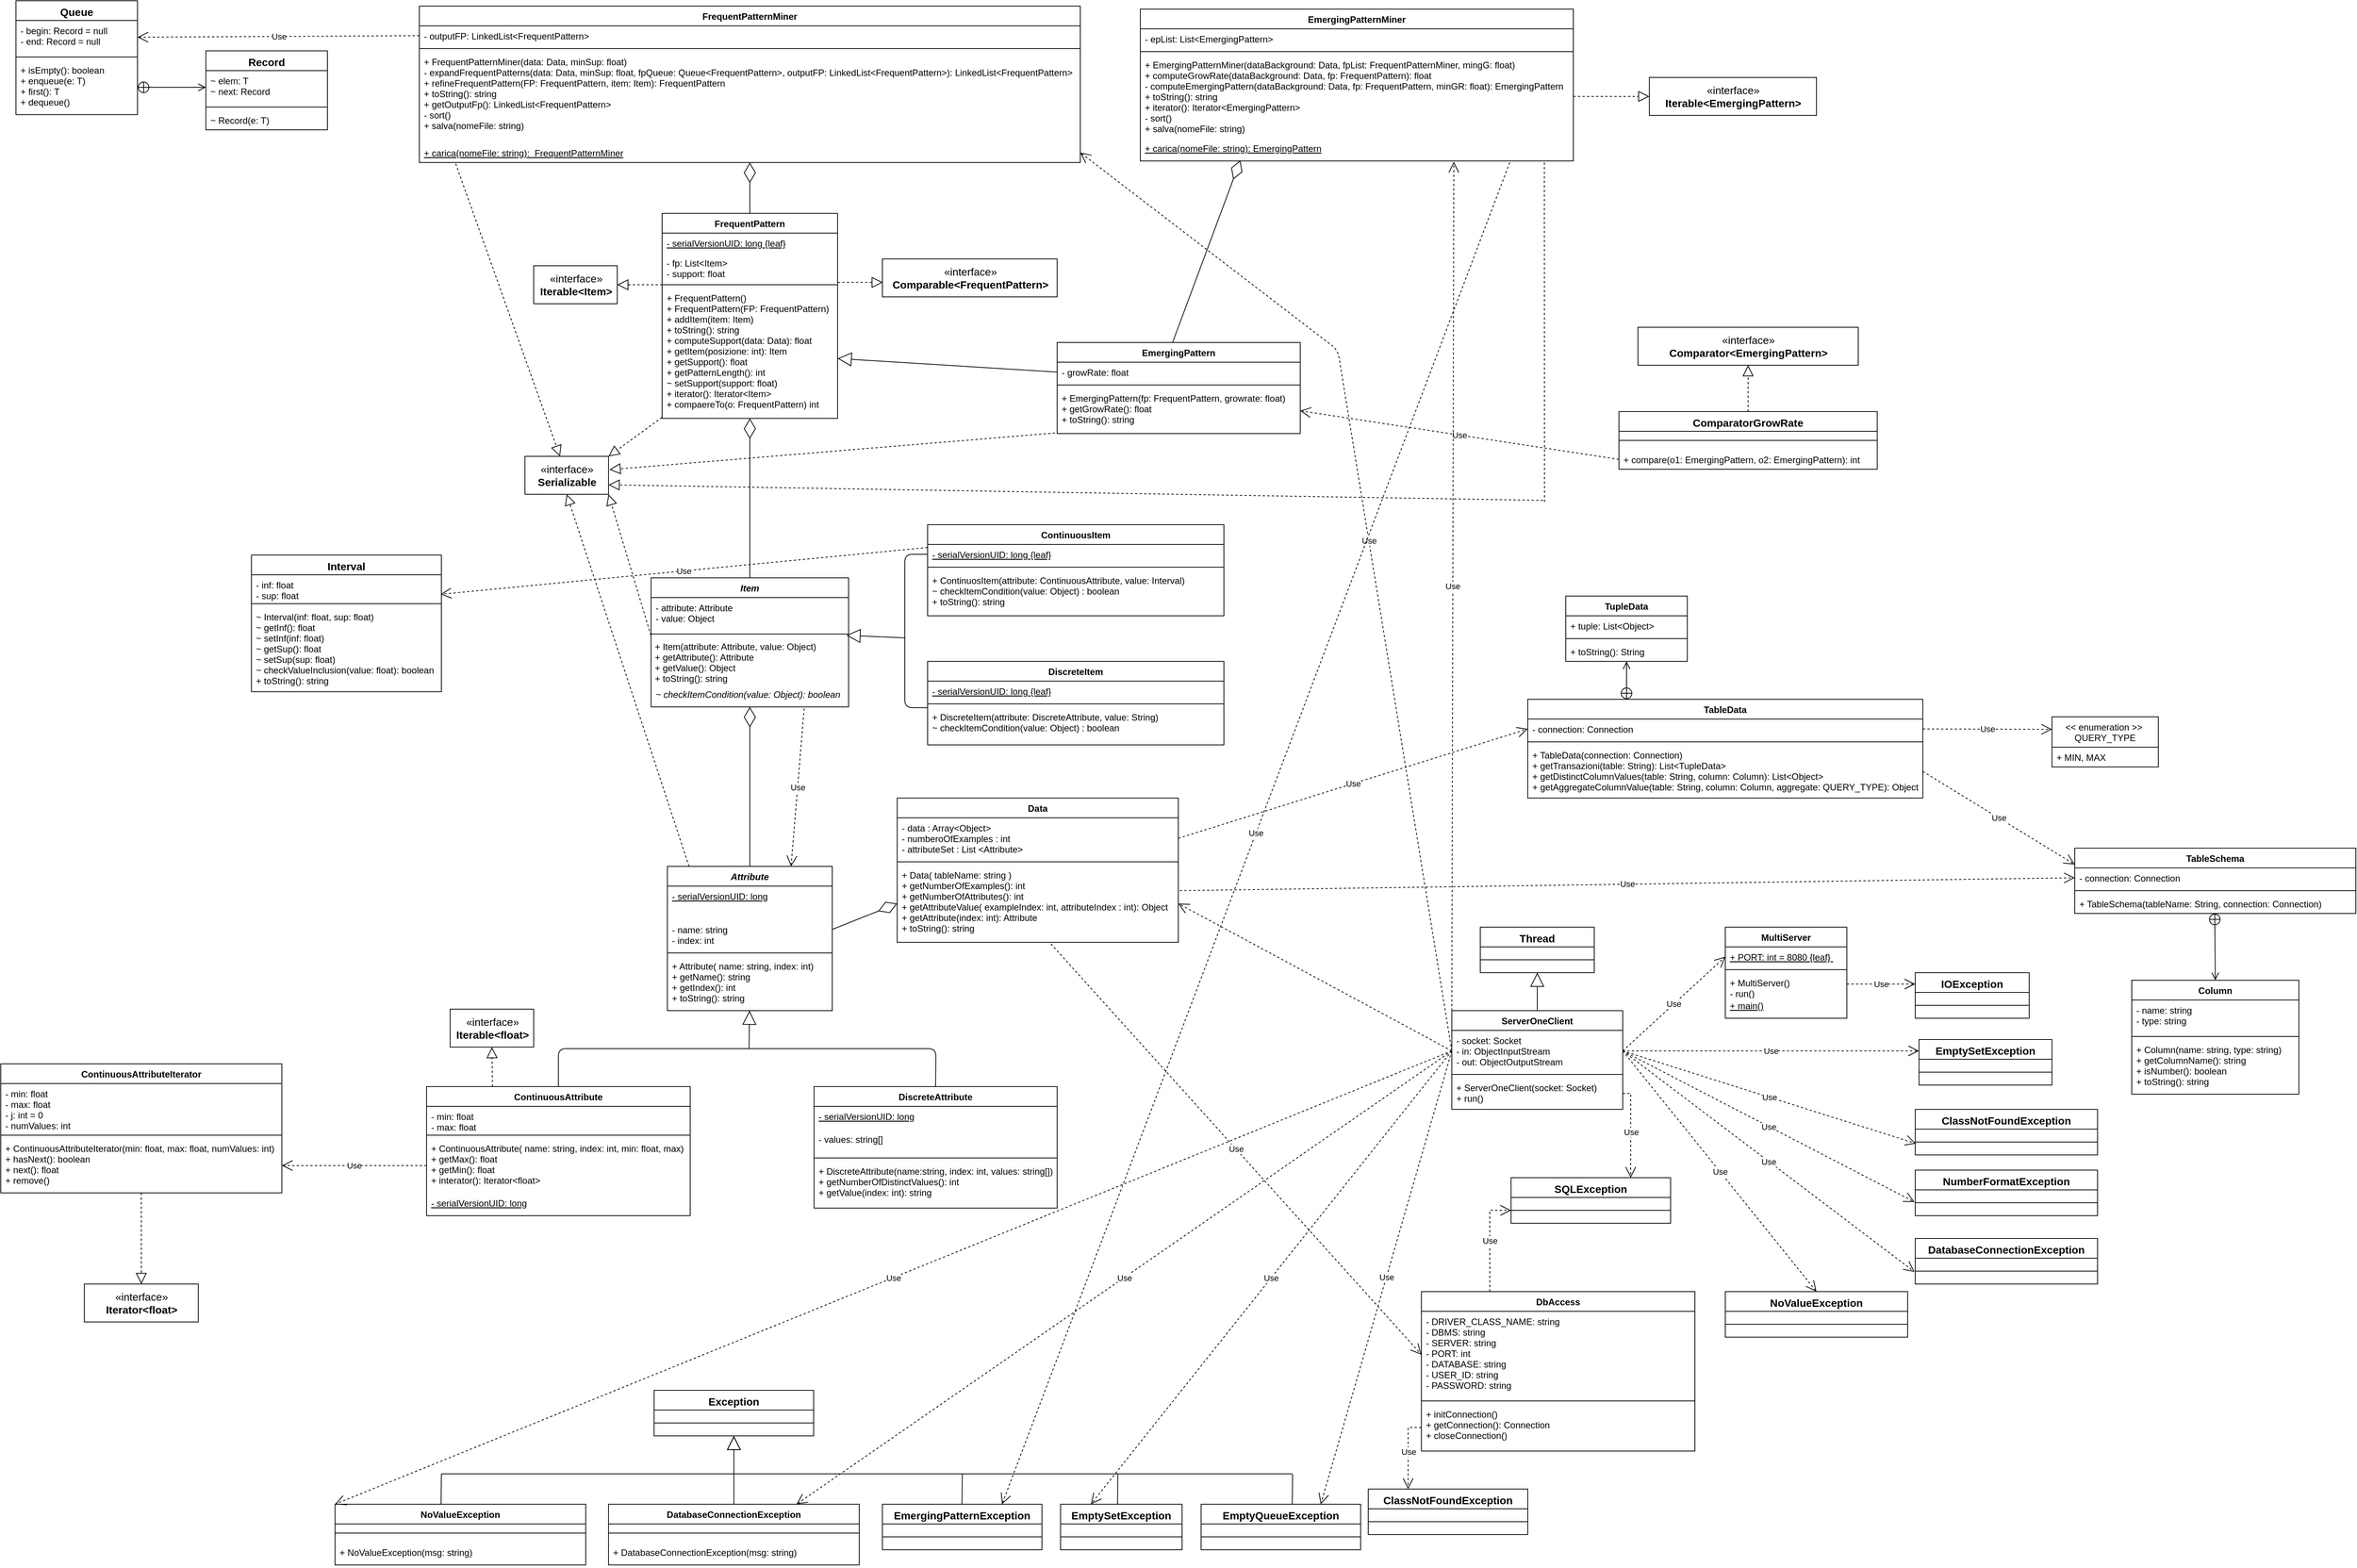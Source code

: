 <mxfile version="15.4.0" type="device"><diagram id="SG25kYIU3jIU6TjBPPLQ" name="Pagina-1"><mxGraphModel dx="1678" dy="822" grid="1" gridSize="10" guides="1" tooltips="1" connect="1" arrows="1" fold="1" page="1" pageScale="1" pageWidth="3300" pageHeight="4681" math="0" shadow="0"><root><mxCell id="0"/><mxCell id="1" parent="0"/><mxCell id="MhxNfU8MgBUfjXZT4GxW-1" value="Data" style="swimlane;fontStyle=1;align=center;verticalAlign=top;childLayout=stackLayout;horizontal=1;startSize=26;horizontalStack=0;resizeParent=1;resizeParentMax=0;resizeLast=0;collapsible=1;marginBottom=0;" parent="1" vertex="1"><mxGeometry x="1200" y="1070" width="370" height="190" as="geometry"/></mxCell><mxCell id="MhxNfU8MgBUfjXZT4GxW-2" value="- data : Array&lt;Object&gt;&#10;- numberoOfExamples : int &#10;- attributeSet : List &lt;Attribute&gt;&#10;" style="text;strokeColor=none;fillColor=none;align=left;verticalAlign=top;spacingLeft=4;spacingRight=4;overflow=hidden;rotatable=0;points=[[0,0.5],[1,0.5]];portConstraint=eastwest;" parent="MhxNfU8MgBUfjXZT4GxW-1" vertex="1"><mxGeometry y="26" width="370" height="54" as="geometry"/></mxCell><mxCell id="MhxNfU8MgBUfjXZT4GxW-3" value="" style="line;strokeWidth=1;fillColor=none;align=left;verticalAlign=middle;spacingTop=-1;spacingLeft=3;spacingRight=3;rotatable=0;labelPosition=right;points=[];portConstraint=eastwest;" parent="MhxNfU8MgBUfjXZT4GxW-1" vertex="1"><mxGeometry y="80" width="370" height="8" as="geometry"/></mxCell><mxCell id="MhxNfU8MgBUfjXZT4GxW-4" value="+ Data( tableName: string )&#10;+ getNumberOfExamples(): int &#10;+ getNumberOfAttributes(): int&#10;+ getAttributeValue( exampleIndex: int, attributeIndex : int): Object&#10;+ getAttribute(index: int): Attribute&#10;+ toString(): string" style="text;strokeColor=none;fillColor=none;align=left;verticalAlign=top;spacingLeft=4;spacingRight=4;overflow=hidden;rotatable=0;points=[[0,0.5],[1,0.5]];portConstraint=eastwest;" parent="MhxNfU8MgBUfjXZT4GxW-1" vertex="1"><mxGeometry y="88" width="370" height="102" as="geometry"/></mxCell><mxCell id="MhxNfU8MgBUfjXZT4GxW-5" value="Attribute" style="swimlane;fontStyle=3;align=center;verticalAlign=top;childLayout=stackLayout;horizontal=1;startSize=26;horizontalStack=0;resizeParent=1;resizeParentMax=0;resizeLast=0;collapsible=1;marginBottom=0;" parent="1" vertex="1"><mxGeometry x="897.5" y="1160" width="217" height="190" as="geometry"/></mxCell><mxCell id="7MD7ImvQgGe182WaRWXm-61" value="- serialVersionUID: long" style="text;strokeColor=none;fillColor=none;align=left;verticalAlign=top;spacingLeft=4;spacingRight=4;overflow=hidden;rotatable=0;points=[[0,0.5],[1,0.5]];portConstraint=eastwest;fontStyle=4" parent="MhxNfU8MgBUfjXZT4GxW-5" vertex="1"><mxGeometry y="26" width="217" height="30" as="geometry"/></mxCell><mxCell id="MhxNfU8MgBUfjXZT4GxW-6" value="&#10;- name: string&#10;- index: int" style="text;strokeColor=none;fillColor=none;align=left;verticalAlign=top;spacingLeft=4;spacingRight=4;overflow=hidden;rotatable=0;points=[[0,0.5],[1,0.5]];portConstraint=eastwest;" parent="MhxNfU8MgBUfjXZT4GxW-5" vertex="1"><mxGeometry y="56" width="217" height="54" as="geometry"/></mxCell><mxCell id="MhxNfU8MgBUfjXZT4GxW-7" value="" style="line;strokeWidth=1;fillColor=none;align=left;verticalAlign=middle;spacingTop=-1;spacingLeft=3;spacingRight=3;rotatable=0;labelPosition=right;points=[];portConstraint=eastwest;" parent="MhxNfU8MgBUfjXZT4GxW-5" vertex="1"><mxGeometry y="110" width="217" height="8" as="geometry"/></mxCell><mxCell id="MhxNfU8MgBUfjXZT4GxW-8" value="+ Attribute( name: string, index: int)&#10;+ getName(): string&#10;+ getIndex(): int &#10;+ toString(): string " style="text;strokeColor=none;fillColor=none;align=left;verticalAlign=top;spacingLeft=4;spacingRight=4;overflow=hidden;rotatable=0;points=[[0,0.5],[1,0.5]];portConstraint=eastwest;" parent="MhxNfU8MgBUfjXZT4GxW-5" vertex="1"><mxGeometry y="118" width="217" height="72" as="geometry"/></mxCell><mxCell id="MhxNfU8MgBUfjXZT4GxW-19" value="ContinuousAttribute" style="swimlane;fontStyle=1;align=center;verticalAlign=top;childLayout=stackLayout;horizontal=1;startSize=26;horizontalStack=0;resizeParent=1;resizeParentMax=0;resizeLast=0;collapsible=1;marginBottom=0;" parent="1" vertex="1"><mxGeometry x="580.5" y="1450" width="347" height="170" as="geometry"/></mxCell><mxCell id="MhxNfU8MgBUfjXZT4GxW-20" value="- min: float&#10;- max: float" style="text;strokeColor=none;fillColor=none;align=left;verticalAlign=top;spacingLeft=4;spacingRight=4;overflow=hidden;rotatable=0;points=[[0,0.5],[1,0.5]];portConstraint=eastwest;fontStyle=0" parent="MhxNfU8MgBUfjXZT4GxW-19" vertex="1"><mxGeometry y="26" width="347" height="34" as="geometry"/></mxCell><mxCell id="MhxNfU8MgBUfjXZT4GxW-21" value="" style="line;strokeWidth=1;fillColor=none;align=left;verticalAlign=middle;spacingTop=-1;spacingLeft=3;spacingRight=3;rotatable=0;labelPosition=right;points=[];portConstraint=eastwest;" parent="MhxNfU8MgBUfjXZT4GxW-19" vertex="1"><mxGeometry y="60" width="347" height="8" as="geometry"/></mxCell><mxCell id="MhxNfU8MgBUfjXZT4GxW-22" value="+ ContinuousAttribute( name: string, index: int, min: float, max)&#10;+ getMax(): float&#10;+ getMin(): float &#10;+ interator(): Iterator&lt;float&gt; " style="text;strokeColor=none;fillColor=none;align=left;verticalAlign=top;spacingLeft=4;spacingRight=4;overflow=hidden;rotatable=0;points=[[0,0.5],[1,0.5]];portConstraint=eastwest;" parent="MhxNfU8MgBUfjXZT4GxW-19" vertex="1"><mxGeometry y="68" width="347" height="72" as="geometry"/></mxCell><mxCell id="7MD7ImvQgGe182WaRWXm-60" value="- serialVersionUID: long" style="text;strokeColor=none;fillColor=none;align=left;verticalAlign=top;spacingLeft=4;spacingRight=4;overflow=hidden;rotatable=0;points=[[0,0.5],[1,0.5]];portConstraint=eastwest;fontStyle=4" parent="MhxNfU8MgBUfjXZT4GxW-19" vertex="1"><mxGeometry y="140" width="347" height="30" as="geometry"/></mxCell><mxCell id="MhxNfU8MgBUfjXZT4GxW-23" value="DiscreteAttribute" style="swimlane;fontStyle=1;align=center;verticalAlign=top;childLayout=stackLayout;horizontal=1;startSize=26;horizontalStack=0;resizeParent=1;resizeParentMax=0;resizeLast=0;collapsible=1;marginBottom=0;" parent="1" vertex="1"><mxGeometry x="1090.5" y="1450" width="320" height="160" as="geometry"/></mxCell><mxCell id="7MD7ImvQgGe182WaRWXm-62" value="- serialVersionUID: long" style="text;strokeColor=none;fillColor=none;align=left;verticalAlign=top;spacingLeft=4;spacingRight=4;overflow=hidden;rotatable=0;points=[[0,0.5],[1,0.5]];portConstraint=eastwest;fontStyle=4" parent="MhxNfU8MgBUfjXZT4GxW-23" vertex="1"><mxGeometry y="26" width="320" height="30" as="geometry"/></mxCell><mxCell id="MhxNfU8MgBUfjXZT4GxW-24" value="- values: string[]" style="text;strokeColor=none;fillColor=none;align=left;verticalAlign=top;spacingLeft=4;spacingRight=4;overflow=hidden;rotatable=0;points=[[0,0.5],[1,0.5]];portConstraint=eastwest;" parent="MhxNfU8MgBUfjXZT4GxW-23" vertex="1"><mxGeometry y="56" width="320" height="34" as="geometry"/></mxCell><mxCell id="MhxNfU8MgBUfjXZT4GxW-25" value="" style="line;strokeWidth=1;fillColor=none;align=left;verticalAlign=middle;spacingTop=-1;spacingLeft=3;spacingRight=3;rotatable=0;labelPosition=right;points=[];portConstraint=eastwest;" parent="MhxNfU8MgBUfjXZT4GxW-23" vertex="1"><mxGeometry y="90" width="320" height="8" as="geometry"/></mxCell><mxCell id="MhxNfU8MgBUfjXZT4GxW-26" value="+ DiscreteAttribute(name:string, index: int, values: string[])&#10;+ getNumberOfDistinctValues(): int &#10;+ getValue(index: int): string " style="text;strokeColor=none;fillColor=none;align=left;verticalAlign=top;spacingLeft=4;spacingRight=4;overflow=hidden;rotatable=0;points=[[0,0.5],[1,0.5]];portConstraint=eastwest;" parent="MhxNfU8MgBUfjXZT4GxW-23" vertex="1"><mxGeometry y="98" width="320" height="62" as="geometry"/></mxCell><mxCell id="MhxNfU8MgBUfjXZT4GxW-36" value="ContinuousAttributeIterator" style="swimlane;fontStyle=1;align=center;verticalAlign=top;childLayout=stackLayout;horizontal=1;startSize=26;horizontalStack=0;resizeParent=1;resizeParentMax=0;resizeLast=0;collapsible=1;marginBottom=0;" parent="1" vertex="1"><mxGeometry x="20" y="1420" width="370" height="170" as="geometry"/></mxCell><mxCell id="MhxNfU8MgBUfjXZT4GxW-37" value="- min: float&#10;- max: float &#10;- j: int = 0&#10;- numValues: int " style="text;strokeColor=none;fillColor=none;align=left;verticalAlign=top;spacingLeft=4;spacingRight=4;overflow=hidden;rotatable=0;points=[[0,0.5],[1,0.5]];portConstraint=eastwest;" parent="MhxNfU8MgBUfjXZT4GxW-36" vertex="1"><mxGeometry y="26" width="370" height="64" as="geometry"/></mxCell><mxCell id="MhxNfU8MgBUfjXZT4GxW-38" value="" style="line;strokeWidth=1;fillColor=none;align=left;verticalAlign=middle;spacingTop=-1;spacingLeft=3;spacingRight=3;rotatable=0;labelPosition=right;points=[];portConstraint=eastwest;" parent="MhxNfU8MgBUfjXZT4GxW-36" vertex="1"><mxGeometry y="90" width="370" height="8" as="geometry"/></mxCell><mxCell id="MhxNfU8MgBUfjXZT4GxW-39" value="+ ContinuousAttributeIterator(min: float, max: float, numValues: int)&#10;+ hasNext(): boolean&#10;+ next(): float&#10;+ remove() " style="text;strokeColor=none;fillColor=none;align=left;verticalAlign=top;spacingLeft=4;spacingRight=4;overflow=hidden;rotatable=0;points=[[0,0.5],[1,0.5]];portConstraint=eastwest;" parent="MhxNfU8MgBUfjXZT4GxW-36" vertex="1"><mxGeometry y="98" width="370" height="72" as="geometry"/></mxCell><mxCell id="7MD7ImvQgGe182WaRWXm-1" value="DatabaseConnectionException" style="swimlane;fontStyle=1;align=center;verticalAlign=top;childLayout=stackLayout;horizontal=1;startSize=26;horizontalStack=0;resizeParent=1;resizeParentMax=0;resizeLast=0;collapsible=1;marginBottom=0;" parent="1" vertex="1"><mxGeometry x="820" y="2000" width="330" height="80" as="geometry"/></mxCell><mxCell id="7MD7ImvQgGe182WaRWXm-3" value="" style="line;strokeWidth=1;fillColor=none;align=left;verticalAlign=middle;spacingTop=-1;spacingLeft=3;spacingRight=3;rotatable=0;labelPosition=right;points=[];portConstraint=eastwest;" parent="7MD7ImvQgGe182WaRWXm-1" vertex="1"><mxGeometry y="26" width="330" height="24" as="geometry"/></mxCell><mxCell id="7MD7ImvQgGe182WaRWXm-4" value="+ DatabaseConnectionException(msg: string)" style="text;strokeColor=none;fillColor=none;align=left;verticalAlign=top;spacingLeft=4;spacingRight=4;overflow=hidden;rotatable=0;points=[[0,0.5],[1,0.5]];portConstraint=eastwest;" parent="7MD7ImvQgGe182WaRWXm-1" vertex="1"><mxGeometry y="50" width="330" height="30" as="geometry"/></mxCell><mxCell id="7MD7ImvQgGe182WaRWXm-5" value="DbAccess" style="swimlane;fontStyle=1;align=center;verticalAlign=top;childLayout=stackLayout;horizontal=1;startSize=26;horizontalStack=0;resizeParent=1;resizeParentMax=0;resizeLast=0;collapsible=1;marginBottom=0;" parent="1" vertex="1"><mxGeometry x="1890" y="1720" width="360" height="210" as="geometry"/></mxCell><mxCell id="7MD7ImvQgGe182WaRWXm-6" value="- DRIVER_CLASS_NAME: string&#10;- DBMS: string&#10;- SERVER: string&#10;- PORT: int &#10;- DATABASE: string&#10;- USER_ID: string&#10;- PASSWORD: string&#10;" style="text;strokeColor=none;fillColor=none;align=left;verticalAlign=top;spacingLeft=4;spacingRight=4;overflow=hidden;rotatable=0;points=[[0,0.5],[1,0.5]];portConstraint=eastwest;" parent="7MD7ImvQgGe182WaRWXm-5" vertex="1"><mxGeometry y="26" width="360" height="114" as="geometry"/></mxCell><mxCell id="7MD7ImvQgGe182WaRWXm-7" value="" style="line;strokeWidth=1;fillColor=none;align=left;verticalAlign=middle;spacingTop=-1;spacingLeft=3;spacingRight=3;rotatable=0;labelPosition=right;points=[];portConstraint=eastwest;" parent="7MD7ImvQgGe182WaRWXm-5" vertex="1"><mxGeometry y="140" width="360" height="8" as="geometry"/></mxCell><mxCell id="7MD7ImvQgGe182WaRWXm-8" value="+ initConnection()&#10;+ getConnection(): Connection&#10;+ closeConnection()&#10;" style="text;strokeColor=none;fillColor=none;align=left;verticalAlign=top;spacingLeft=4;spacingRight=4;overflow=hidden;rotatable=0;points=[[0,0.5],[1,0.5]];portConstraint=eastwest;" parent="7MD7ImvQgGe182WaRWXm-5" vertex="1"><mxGeometry y="148" width="360" height="62" as="geometry"/></mxCell><mxCell id="ojUuvcvOuW90XAG3cvyJ-39" style="edgeStyle=orthogonalEdgeStyle;rounded=0;orthogonalLoop=1;jettySize=auto;html=1;exitX=1;exitY=0.5;exitDx=0;exitDy=0;" edge="1" parent="7MD7ImvQgGe182WaRWXm-5" source="7MD7ImvQgGe182WaRWXm-6" target="7MD7ImvQgGe182WaRWXm-6"><mxGeometry relative="1" as="geometry"/></mxCell><mxCell id="7MD7ImvQgGe182WaRWXm-9" value="NoValueException" style="swimlane;fontStyle=1;align=center;verticalAlign=top;childLayout=stackLayout;horizontal=1;startSize=26;horizontalStack=0;resizeParent=1;resizeParentMax=0;resizeLast=0;collapsible=1;marginBottom=0;" parent="1" vertex="1"><mxGeometry x="460" y="2000" width="330" height="80" as="geometry"/></mxCell><mxCell id="7MD7ImvQgGe182WaRWXm-10" value="" style="line;strokeWidth=1;fillColor=none;align=left;verticalAlign=middle;spacingTop=-1;spacingLeft=3;spacingRight=3;rotatable=0;labelPosition=right;points=[];portConstraint=eastwest;" parent="7MD7ImvQgGe182WaRWXm-9" vertex="1"><mxGeometry y="26" width="330" height="24" as="geometry"/></mxCell><mxCell id="7MD7ImvQgGe182WaRWXm-11" value="+ NoValueException(msg: string)" style="text;strokeColor=none;fillColor=none;align=left;verticalAlign=top;spacingLeft=4;spacingRight=4;overflow=hidden;rotatable=0;points=[[0,0.5],[1,0.5]];portConstraint=eastwest;fontStyle=0" parent="7MD7ImvQgGe182WaRWXm-9" vertex="1"><mxGeometry y="50" width="330" height="30" as="geometry"/></mxCell><mxCell id="7MD7ImvQgGe182WaRWXm-25" value="&lt;&lt; enumeration &gt;&gt; &#10;QUERY_TYPE" style="swimlane;fontStyle=0;childLayout=stackLayout;horizontal=1;startSize=40;fillColor=none;horizontalStack=0;resizeParent=1;resizeParentMax=0;resizeLast=0;collapsible=1;marginBottom=0;" parent="1" vertex="1"><mxGeometry x="2720" y="963" width="140" height="66" as="geometry"/></mxCell><mxCell id="7MD7ImvQgGe182WaRWXm-28" value="+ MIN, MAX" style="text;strokeColor=none;fillColor=none;align=left;verticalAlign=top;spacingLeft=4;spacingRight=4;overflow=hidden;rotatable=0;points=[[0,0.5],[1,0.5]];portConstraint=eastwest;" parent="7MD7ImvQgGe182WaRWXm-25" vertex="1"><mxGeometry y="40" width="140" height="26" as="geometry"/></mxCell><mxCell id="7MD7ImvQgGe182WaRWXm-29" value="TableData" style="swimlane;fontStyle=1;align=center;verticalAlign=top;childLayout=stackLayout;horizontal=1;startSize=26;horizontalStack=0;resizeParent=1;resizeParentMax=0;resizeLast=0;collapsible=1;marginBottom=0;" parent="1" vertex="1"><mxGeometry x="2030" y="940" width="520" height="130" as="geometry"/></mxCell><mxCell id="7MD7ImvQgGe182WaRWXm-30" value="- connection: Connection" style="text;strokeColor=none;fillColor=none;align=left;verticalAlign=top;spacingLeft=4;spacingRight=4;overflow=hidden;rotatable=0;points=[[0,0.5],[1,0.5]];portConstraint=eastwest;" parent="7MD7ImvQgGe182WaRWXm-29" vertex="1"><mxGeometry y="26" width="520" height="26" as="geometry"/></mxCell><mxCell id="7MD7ImvQgGe182WaRWXm-31" value="" style="line;strokeWidth=1;fillColor=none;align=left;verticalAlign=middle;spacingTop=-1;spacingLeft=3;spacingRight=3;rotatable=0;labelPosition=right;points=[];portConstraint=eastwest;" parent="7MD7ImvQgGe182WaRWXm-29" vertex="1"><mxGeometry y="52" width="520" height="8" as="geometry"/></mxCell><mxCell id="7MD7ImvQgGe182WaRWXm-32" value="+ TableData(connection: Connection)&#10;+ getTransazioni(table: String): List&lt;TupleData&gt;&#10;+ getDistinctColumnValues(table: String, column: Column): List&lt;Object&gt;&#10;+ getAggregateColumnValue(table: String, column: Column, aggregate: QUERY_TYPE): Object" style="text;strokeColor=none;fillColor=none;align=left;verticalAlign=top;spacingLeft=4;spacingRight=4;overflow=hidden;rotatable=0;points=[[0,0.5],[1,0.5]];portConstraint=eastwest;" parent="7MD7ImvQgGe182WaRWXm-29" vertex="1"><mxGeometry y="60" width="520" height="70" as="geometry"/></mxCell><mxCell id="7MD7ImvQgGe182WaRWXm-34" value="TupleData" style="swimlane;fontStyle=1;align=center;verticalAlign=top;childLayout=stackLayout;horizontal=1;startSize=26;horizontalStack=0;resizeParent=1;resizeParentMax=0;resizeLast=0;collapsible=1;marginBottom=0;" parent="1" vertex="1"><mxGeometry x="2080" y="804" width="160" height="86" as="geometry"/></mxCell><mxCell id="7MD7ImvQgGe182WaRWXm-35" value="+ tuple: List&lt;Object&gt;" style="text;strokeColor=none;fillColor=none;align=left;verticalAlign=top;spacingLeft=4;spacingRight=4;overflow=hidden;rotatable=0;points=[[0,0.5],[1,0.5]];portConstraint=eastwest;" parent="7MD7ImvQgGe182WaRWXm-34" vertex="1"><mxGeometry y="26" width="160" height="26" as="geometry"/></mxCell><mxCell id="7MD7ImvQgGe182WaRWXm-36" value="" style="line;strokeWidth=1;fillColor=none;align=left;verticalAlign=middle;spacingTop=-1;spacingLeft=3;spacingRight=3;rotatable=0;labelPosition=right;points=[];portConstraint=eastwest;" parent="7MD7ImvQgGe182WaRWXm-34" vertex="1"><mxGeometry y="52" width="160" height="8" as="geometry"/></mxCell><mxCell id="7MD7ImvQgGe182WaRWXm-37" value="+ toString(): String" style="text;strokeColor=none;fillColor=none;align=left;verticalAlign=top;spacingLeft=4;spacingRight=4;overflow=hidden;rotatable=0;points=[[0,0.5],[1,0.5]];portConstraint=eastwest;" parent="7MD7ImvQgGe182WaRWXm-34" vertex="1"><mxGeometry y="60" width="160" height="26" as="geometry"/></mxCell><mxCell id="7MD7ImvQgGe182WaRWXm-39" value="TableSchema" style="swimlane;fontStyle=1;align=center;verticalAlign=top;childLayout=stackLayout;horizontal=1;startSize=26;horizontalStack=0;resizeParent=1;resizeParentMax=0;resizeLast=0;collapsible=1;marginBottom=0;" parent="1" vertex="1"><mxGeometry x="2750" y="1136" width="370" height="86" as="geometry"/></mxCell><mxCell id="7MD7ImvQgGe182WaRWXm-40" value="- connection: Connection" style="text;strokeColor=none;fillColor=none;align=left;verticalAlign=top;spacingLeft=4;spacingRight=4;overflow=hidden;rotatable=0;points=[[0,0.5],[1,0.5]];portConstraint=eastwest;" parent="7MD7ImvQgGe182WaRWXm-39" vertex="1"><mxGeometry y="26" width="370" height="26" as="geometry"/></mxCell><mxCell id="7MD7ImvQgGe182WaRWXm-41" value="" style="line;strokeWidth=1;fillColor=none;align=left;verticalAlign=middle;spacingTop=-1;spacingLeft=3;spacingRight=3;rotatable=0;labelPosition=right;points=[];portConstraint=eastwest;" parent="7MD7ImvQgGe182WaRWXm-39" vertex="1"><mxGeometry y="52" width="370" height="8" as="geometry"/></mxCell><mxCell id="7MD7ImvQgGe182WaRWXm-42" value="+ TableSchema(tableName: String, connection: Connection)" style="text;strokeColor=none;fillColor=none;align=left;verticalAlign=top;spacingLeft=4;spacingRight=4;overflow=hidden;rotatable=0;points=[[0,0.5],[1,0.5]];portConstraint=eastwest;" parent="7MD7ImvQgGe182WaRWXm-39" vertex="1"><mxGeometry y="60" width="370" height="26" as="geometry"/></mxCell><mxCell id="7MD7ImvQgGe182WaRWXm-43" value="Column" style="swimlane;fontStyle=1;align=center;verticalAlign=top;childLayout=stackLayout;horizontal=1;startSize=26;horizontalStack=0;resizeParent=1;resizeParentMax=0;resizeLast=0;collapsible=1;marginBottom=0;" parent="1" vertex="1"><mxGeometry x="2825" y="1310" width="220" height="150" as="geometry"/></mxCell><mxCell id="7MD7ImvQgGe182WaRWXm-44" value="- name: string&#10;- type: string" style="text;strokeColor=none;fillColor=none;align=left;verticalAlign=top;spacingLeft=4;spacingRight=4;overflow=hidden;rotatable=0;points=[[0,0.5],[1,0.5]];portConstraint=eastwest;" parent="7MD7ImvQgGe182WaRWXm-43" vertex="1"><mxGeometry y="26" width="220" height="44" as="geometry"/></mxCell><mxCell id="7MD7ImvQgGe182WaRWXm-45" value="" style="line;strokeWidth=1;fillColor=none;align=left;verticalAlign=middle;spacingTop=-1;spacingLeft=3;spacingRight=3;rotatable=0;labelPosition=right;points=[];portConstraint=eastwest;" parent="7MD7ImvQgGe182WaRWXm-43" vertex="1"><mxGeometry y="70" width="220" height="8" as="geometry"/></mxCell><mxCell id="7MD7ImvQgGe182WaRWXm-46" value="+ Column(name: string, type: string)&#10;+ getColumnName(): string &#10;+ isNumber(): boolean&#10;+ toString(): string" style="text;strokeColor=none;fillColor=none;align=left;verticalAlign=top;spacingLeft=4;spacingRight=4;overflow=hidden;rotatable=0;points=[[0,0.5],[1,0.5]];portConstraint=eastwest;" parent="7MD7ImvQgGe182WaRWXm-43" vertex="1"><mxGeometry y="78" width="220" height="72" as="geometry"/></mxCell><mxCell id="_-2XXD2jrJxcv6CE0WF3-11" value="Item" style="swimlane;fontStyle=3;align=center;verticalAlign=top;childLayout=stackLayout;horizontal=1;startSize=26;horizontalStack=0;resizeParent=1;resizeParentMax=0;resizeLast=0;collapsible=1;marginBottom=0;" parent="1" vertex="1"><mxGeometry x="876" y="780" width="260" height="170" as="geometry"/></mxCell><mxCell id="_-2XXD2jrJxcv6CE0WF3-12" value="- attribute: Attribute&#10;- value: Object" style="text;strokeColor=none;fillColor=none;align=left;verticalAlign=top;spacingLeft=4;spacingRight=4;overflow=hidden;rotatable=0;points=[[0,0.5],[1,0.5]];portConstraint=eastwest;" parent="_-2XXD2jrJxcv6CE0WF3-11" vertex="1"><mxGeometry y="26" width="260" height="44" as="geometry"/></mxCell><mxCell id="_-2XXD2jrJxcv6CE0WF3-13" value="" style="line;strokeWidth=1;fillColor=none;align=left;verticalAlign=middle;spacingTop=-1;spacingLeft=3;spacingRight=3;rotatable=0;labelPosition=right;points=[];portConstraint=eastwest;" parent="_-2XXD2jrJxcv6CE0WF3-11" vertex="1"><mxGeometry y="70" width="260" height="8" as="geometry"/></mxCell><mxCell id="_-2XXD2jrJxcv6CE0WF3-14" value="+ Item(attribute: Attribute, value: Object)&#10;+ getAttribute(): Attribute&#10;+ getValue(): Object&#10;+ toString(): string&#10;" style="text;strokeColor=none;fillColor=none;align=left;verticalAlign=top;spacingLeft=4;spacingRight=4;overflow=hidden;rotatable=0;points=[[0,0.5],[1,0.5]];portConstraint=eastwest;spacing=1;" parent="_-2XXD2jrJxcv6CE0WF3-11" vertex="1"><mxGeometry y="78" width="260" height="62" as="geometry"/></mxCell><mxCell id="_-2XXD2jrJxcv6CE0WF3-15" value="~ checkItemCondition(value: Object): boolean" style="text;strokeColor=none;fillColor=none;align=left;verticalAlign=top;spacingLeft=4;spacingRight=4;overflow=hidden;rotatable=0;points=[[0,0.5],[1,0.5]];portConstraint=eastwest;fontStyle=2" parent="_-2XXD2jrJxcv6CE0WF3-11" vertex="1"><mxGeometry y="140" width="260" height="30" as="geometry"/></mxCell><mxCell id="_-2XXD2jrJxcv6CE0WF3-22" value="" style="endArrow=diamondThin;endFill=0;endSize=24;html=1;exitX=0.5;exitY=0;exitDx=0;exitDy=0;" parent="1" source="MhxNfU8MgBUfjXZT4GxW-5" target="_-2XXD2jrJxcv6CE0WF3-15" edge="1"><mxGeometry width="160" relative="1" as="geometry"><mxPoint x="260" y="2340" as="sourcePoint"/><mxPoint x="553" y="2190" as="targetPoint"/></mxGeometry></mxCell><mxCell id="_-2XXD2jrJxcv6CE0WF3-28" value="ContinuousItem" style="swimlane;fontStyle=1;align=center;verticalAlign=top;childLayout=stackLayout;horizontal=1;startSize=26;horizontalStack=0;resizeParent=1;resizeParentMax=0;resizeLast=0;collapsible=1;marginBottom=0;" parent="1" vertex="1"><mxGeometry x="1240" y="710" width="390" height="120" as="geometry"/></mxCell><mxCell id="_-2XXD2jrJxcv6CE0WF3-29" value="- serialVersionUID: long {leaf}" style="text;strokeColor=none;fillColor=none;align=left;verticalAlign=top;spacingLeft=4;spacingRight=4;overflow=hidden;rotatable=0;points=[[0,0.5],[1,0.5]];portConstraint=eastwest;fontStyle=4" parent="_-2XXD2jrJxcv6CE0WF3-28" vertex="1"><mxGeometry y="26" width="390" height="26" as="geometry"/></mxCell><mxCell id="_-2XXD2jrJxcv6CE0WF3-30" value="" style="line;strokeWidth=1;fillColor=none;align=left;verticalAlign=middle;spacingTop=-1;spacingLeft=3;spacingRight=3;rotatable=0;labelPosition=right;points=[];portConstraint=eastwest;" parent="_-2XXD2jrJxcv6CE0WF3-28" vertex="1"><mxGeometry y="52" width="390" height="8" as="geometry"/></mxCell><mxCell id="_-2XXD2jrJxcv6CE0WF3-31" value="+ ContinuosItem(attribute: ContinuousAttribute, value: Interval)&#10;~ checkItemCondition(value: Object) : boolean&#10;+ toString(): string " style="text;strokeColor=none;fillColor=none;align=left;verticalAlign=top;spacingLeft=4;spacingRight=4;overflow=hidden;rotatable=0;points=[[0,0.5],[1,0.5]];portConstraint=eastwest;" parent="_-2XXD2jrJxcv6CE0WF3-28" vertex="1"><mxGeometry y="60" width="390" height="60" as="geometry"/></mxCell><mxCell id="_-2XXD2jrJxcv6CE0WF3-32" value="DiscreteItem" style="swimlane;fontStyle=1;align=center;verticalAlign=top;childLayout=stackLayout;horizontal=1;startSize=26;horizontalStack=0;resizeParent=1;resizeParentMax=0;resizeLast=0;collapsible=1;marginBottom=0;" parent="1" vertex="1"><mxGeometry x="1240" y="890" width="390" height="110" as="geometry"/></mxCell><mxCell id="_-2XXD2jrJxcv6CE0WF3-33" value="- serialVersionUID: long {leaf}" style="text;strokeColor=none;fillColor=none;align=left;verticalAlign=top;spacingLeft=4;spacingRight=4;overflow=hidden;rotatable=0;points=[[0,0.5],[1,0.5]];portConstraint=eastwest;fontStyle=4" parent="_-2XXD2jrJxcv6CE0WF3-32" vertex="1"><mxGeometry y="26" width="390" height="26" as="geometry"/></mxCell><mxCell id="_-2XXD2jrJxcv6CE0WF3-34" value="" style="line;strokeWidth=1;fillColor=none;align=left;verticalAlign=middle;spacingTop=-1;spacingLeft=3;spacingRight=3;rotatable=0;labelPosition=right;points=[];portConstraint=eastwest;" parent="_-2XXD2jrJxcv6CE0WF3-32" vertex="1"><mxGeometry y="52" width="390" height="8" as="geometry"/></mxCell><mxCell id="_-2XXD2jrJxcv6CE0WF3-35" value="+ DiscreteItem(attribute: DiscreteAttribute, value: String)&#10;~ checkItemCondition(value: Object) : boolean" style="text;strokeColor=none;fillColor=none;align=left;verticalAlign=top;spacingLeft=4;spacingRight=4;overflow=hidden;rotatable=0;points=[[0,0.5],[1,0.5]];portConstraint=eastwest;" parent="_-2XXD2jrJxcv6CE0WF3-32" vertex="1"><mxGeometry y="60" width="390" height="50" as="geometry"/></mxCell><mxCell id="_-2XXD2jrJxcv6CE0WF3-37" value="FrequentPattern" style="swimlane;fontStyle=1;align=center;verticalAlign=top;childLayout=stackLayout;horizontal=1;startSize=26;horizontalStack=0;resizeParent=1;resizeParentMax=0;resizeLast=0;collapsible=1;marginBottom=0;" parent="1" vertex="1"><mxGeometry x="890.5" y="300" width="231" height="270" as="geometry"/></mxCell><mxCell id="_-2XXD2jrJxcv6CE0WF3-41" value="- serialVersionUID: long {leaf}" style="text;strokeColor=none;fillColor=none;align=left;verticalAlign=top;spacingLeft=4;spacingRight=4;overflow=hidden;rotatable=0;points=[[0,0.5],[1,0.5]];portConstraint=eastwest;fontStyle=4" parent="_-2XXD2jrJxcv6CE0WF3-37" vertex="1"><mxGeometry y="26" width="231" height="26" as="geometry"/></mxCell><mxCell id="_-2XXD2jrJxcv6CE0WF3-38" value="- fp: List&lt;Item&gt;&#10;- support: float" style="text;strokeColor=none;fillColor=none;align=left;verticalAlign=top;spacingLeft=4;spacingRight=4;overflow=hidden;rotatable=0;points=[[0,0.5],[1,0.5]];portConstraint=eastwest;" parent="_-2XXD2jrJxcv6CE0WF3-37" vertex="1"><mxGeometry y="52" width="231" height="38" as="geometry"/></mxCell><mxCell id="_-2XXD2jrJxcv6CE0WF3-39" value="" style="line;strokeWidth=1;fillColor=none;align=left;verticalAlign=middle;spacingTop=-1;spacingLeft=3;spacingRight=3;rotatable=0;labelPosition=right;points=[];portConstraint=eastwest;" parent="_-2XXD2jrJxcv6CE0WF3-37" vertex="1"><mxGeometry y="90" width="231" height="8" as="geometry"/></mxCell><mxCell id="_-2XXD2jrJxcv6CE0WF3-40" value="+ FrequentPattern() &#10;+ FrequentPattern(FP: FrequentPattern)&#10;+ addItem(item: Item)&#10;+ toString(): string&#10;+ computeSupport(data: Data): float&#10;+ getItem(posizione: int): Item&#10;+ getSupport(): float&#10;+ getPatternLength(): int&#10;~ setSupport(support: float)&#10;+ iterator(): Iterator&lt;Item&gt;&#10;+ compaereTo(o: FrequentPattern) int" style="text;strokeColor=none;fillColor=none;align=left;verticalAlign=top;spacingLeft=4;spacingRight=4;overflow=hidden;rotatable=0;points=[[0,0.5],[1,0.5]];portConstraint=eastwest;" parent="_-2XXD2jrJxcv6CE0WF3-37" vertex="1"><mxGeometry y="98" width="231" height="172" as="geometry"/></mxCell><mxCell id="_-2XXD2jrJxcv6CE0WF3-46" value="" style="endArrow=diamondThin;endFill=0;endSize=24;html=1;exitX=0.5;exitY=0;exitDx=0;exitDy=0;" parent="1" source="_-2XXD2jrJxcv6CE0WF3-11" target="_-2XXD2jrJxcv6CE0WF3-40" edge="1"><mxGeometry width="160" relative="1" as="geometry"><mxPoint x="490" y="1987" as="sourcePoint"/><mxPoint x="630.0" y="1870" as="targetPoint"/></mxGeometry></mxCell><mxCell id="_-2XXD2jrJxcv6CE0WF3-47" value="EmergingPattern" style="swimlane;fontStyle=1;align=center;verticalAlign=top;childLayout=stackLayout;horizontal=1;startSize=26;horizontalStack=0;resizeParent=1;resizeParentMax=0;resizeLast=0;collapsible=1;marginBottom=0;" parent="1" vertex="1"><mxGeometry x="1410.5" y="470" width="320" height="120" as="geometry"/></mxCell><mxCell id="_-2XXD2jrJxcv6CE0WF3-48" value="- growRate: float" style="text;strokeColor=none;fillColor=none;align=left;verticalAlign=top;spacingLeft=4;spacingRight=4;overflow=hidden;rotatable=0;points=[[0,0.5],[1,0.5]];portConstraint=eastwest;" parent="_-2XXD2jrJxcv6CE0WF3-47" vertex="1"><mxGeometry y="26" width="320" height="26" as="geometry"/></mxCell><mxCell id="_-2XXD2jrJxcv6CE0WF3-49" value="" style="line;strokeWidth=1;fillColor=none;align=left;verticalAlign=middle;spacingTop=-1;spacingLeft=3;spacingRight=3;rotatable=0;labelPosition=right;points=[];portConstraint=eastwest;" parent="_-2XXD2jrJxcv6CE0WF3-47" vertex="1"><mxGeometry y="52" width="320" height="8" as="geometry"/></mxCell><mxCell id="_-2XXD2jrJxcv6CE0WF3-50" value="+ EmergingPattern(fp: FrequentPattern, growrate: float)&#10;+ getGrowRate(): float&#10;+ toString(): string" style="text;strokeColor=none;fillColor=none;align=left;verticalAlign=top;spacingLeft=4;spacingRight=4;overflow=hidden;rotatable=0;points=[[0,0.5],[1,0.5]];portConstraint=eastwest;" parent="_-2XXD2jrJxcv6CE0WF3-47" vertex="1"><mxGeometry y="60" width="320" height="60" as="geometry"/></mxCell><mxCell id="t-KMFKgQYjpetsMd6e-m-9" value="EmergingPatternMiner" style="swimlane;fontStyle=1;align=center;verticalAlign=top;childLayout=stackLayout;horizontal=1;startSize=26;horizontalStack=0;resizeParent=1;resizeParentMax=0;resizeLast=0;collapsible=1;marginBottom=0;" parent="1" vertex="1"><mxGeometry x="1520" y="31" width="570" height="200" as="geometry"/></mxCell><mxCell id="t-KMFKgQYjpetsMd6e-m-10" value="- epList: List&lt;EmergingPattern&gt;" style="text;strokeColor=none;fillColor=none;align=left;verticalAlign=top;spacingLeft=4;spacingRight=4;overflow=hidden;rotatable=0;points=[[0,0.5],[1,0.5]];portConstraint=eastwest;" parent="t-KMFKgQYjpetsMd6e-m-9" vertex="1"><mxGeometry y="26" width="570" height="26" as="geometry"/></mxCell><mxCell id="t-KMFKgQYjpetsMd6e-m-11" value="" style="line;strokeWidth=1;fillColor=none;align=left;verticalAlign=middle;spacingTop=-1;spacingLeft=3;spacingRight=3;rotatable=0;labelPosition=right;points=[];portConstraint=eastwest;" parent="t-KMFKgQYjpetsMd6e-m-9" vertex="1"><mxGeometry y="52" width="570" height="8" as="geometry"/></mxCell><mxCell id="t-KMFKgQYjpetsMd6e-m-12" value="+ EmergingPatternMiner(dataBackground: Data, fpList: FrequentPatternMiner, mingG: float)&#10;+ computeGrowRate(dataBackground: Data, fp: FrequentPattern): float&#10;- computeEmergingPattern(dataBackground: Data, fp: FrequentPattern, minGR: float): EmergingPattern&#10;+ toString(): string&#10;+ iterator(): Iterator&lt;EmergingPattern&gt;&#10;- sort()&#10;+ salva(nomeFile: string)" style="text;strokeColor=none;fillColor=none;align=left;verticalAlign=top;spacingLeft=4;spacingRight=4;overflow=hidden;rotatable=0;points=[[0,0.5],[1,0.5]];portConstraint=eastwest;" parent="t-KMFKgQYjpetsMd6e-m-9" vertex="1"><mxGeometry y="60" width="570" height="110" as="geometry"/></mxCell><mxCell id="t-KMFKgQYjpetsMd6e-m-16" value="+ carica(nomeFile: string): EmergingPattern" style="text;strokeColor=none;fillColor=none;align=left;verticalAlign=top;spacingLeft=4;spacingRight=4;overflow=hidden;rotatable=0;points=[[0,0.5],[1,0.5]];portConstraint=eastwest;fontStyle=4" parent="t-KMFKgQYjpetsMd6e-m-9" vertex="1"><mxGeometry y="170" width="570" height="30" as="geometry"/></mxCell><mxCell id="t-KMFKgQYjpetsMd6e-m-17" value="FrequentPatternMiner" style="swimlane;fontStyle=1;align=center;verticalAlign=top;childLayout=stackLayout;horizontal=1;startSize=26;horizontalStack=0;resizeParent=1;resizeParentMax=0;resizeLast=0;collapsible=1;marginBottom=0;" parent="1" vertex="1"><mxGeometry x="571" y="27" width="870" height="206" as="geometry"/></mxCell><mxCell id="t-KMFKgQYjpetsMd6e-m-18" value="- outputFP: LinkedList&lt;FrequentPattern&gt;" style="text;strokeColor=none;fillColor=none;align=left;verticalAlign=top;spacingLeft=4;spacingRight=4;overflow=hidden;rotatable=0;points=[[0,0.5],[1,0.5]];portConstraint=eastwest;" parent="t-KMFKgQYjpetsMd6e-m-17" vertex="1"><mxGeometry y="26" width="870" height="26" as="geometry"/></mxCell><mxCell id="t-KMFKgQYjpetsMd6e-m-19" value="" style="line;strokeWidth=1;fillColor=none;align=left;verticalAlign=middle;spacingTop=-1;spacingLeft=3;spacingRight=3;rotatable=0;labelPosition=right;points=[];portConstraint=eastwest;" parent="t-KMFKgQYjpetsMd6e-m-17" vertex="1"><mxGeometry y="52" width="870" height="8" as="geometry"/></mxCell><mxCell id="t-KMFKgQYjpetsMd6e-m-20" value="+ FrequentPatternMiner(data: Data, minSup: float)&#10;- expandFrequentPatterns(data: Data, minSup: float, fpQueue: Queue&lt;FrequentPattern&gt;, outputFP: LinkedList&lt;FrequentPattern&gt;): LinkedList&lt;FrequentPattern&gt;&#10;+ refineFrequentPattern(FP: FrequentPattern, item: Item): FrequentPattern&#10;+ toString(): string&#10;+ getOutputFp(): LinkedList&lt;FrequentPattern&gt;&#10;- sort()&#10;+ salva(nomeFile: string)&#10;&#10;" style="text;strokeColor=none;fillColor=none;align=left;verticalAlign=top;spacingLeft=4;spacingRight=4;overflow=hidden;rotatable=0;points=[[0,0.5],[1,0.5]];portConstraint=eastwest;" parent="t-KMFKgQYjpetsMd6e-m-17" vertex="1"><mxGeometry y="60" width="870" height="120" as="geometry"/></mxCell><mxCell id="t-KMFKgQYjpetsMd6e-m-21" value="+ carica(nomeFile: string):  FrequentPatternMiner" style="text;strokeColor=none;fillColor=none;align=left;verticalAlign=top;spacingLeft=4;spacingRight=4;overflow=hidden;rotatable=0;points=[[0,0.5],[1,0.5]];portConstraint=eastwest;fontStyle=4" parent="t-KMFKgQYjpetsMd6e-m-17" vertex="1"><mxGeometry y="180" width="870" height="26" as="geometry"/></mxCell><mxCell id="t-KMFKgQYjpetsMd6e-m-33" value="" style="endArrow=diamondThin;endFill=0;endSize=24;html=1;fontSize=14;exitX=0.5;exitY=0;exitDx=0;exitDy=0;" parent="1" source="_-2XXD2jrJxcv6CE0WF3-37" target="t-KMFKgQYjpetsMd6e-m-21" edge="1"><mxGeometry width="160" relative="1" as="geometry"><mxPoint x="630" y="1410" as="sourcePoint"/><mxPoint x="790" y="1410" as="targetPoint"/></mxGeometry></mxCell><mxCell id="t-KMFKgQYjpetsMd6e-m-57" value="Interval" style="swimlane;fontStyle=1;align=center;verticalAlign=top;childLayout=stackLayout;horizontal=1;startSize=26;horizontalStack=0;resizeParent=1;resizeParentMax=0;resizeLast=0;collapsible=1;marginBottom=0;fontSize=14;" parent="1" vertex="1"><mxGeometry x="350" y="750" width="250" height="180" as="geometry"/></mxCell><mxCell id="t-KMFKgQYjpetsMd6e-m-58" value="- inf: float&#10;- sup: float" style="text;strokeColor=none;fillColor=none;align=left;verticalAlign=top;spacingLeft=4;spacingRight=4;overflow=hidden;rotatable=0;points=[[0,0.5],[1,0.5]];portConstraint=eastwest;" parent="t-KMFKgQYjpetsMd6e-m-57" vertex="1"><mxGeometry y="26" width="250" height="34" as="geometry"/></mxCell><mxCell id="t-KMFKgQYjpetsMd6e-m-59" value="" style="line;strokeWidth=1;fillColor=none;align=left;verticalAlign=middle;spacingTop=-1;spacingLeft=3;spacingRight=3;rotatable=0;labelPosition=right;points=[];portConstraint=eastwest;" parent="t-KMFKgQYjpetsMd6e-m-57" vertex="1"><mxGeometry y="60" width="250" height="8" as="geometry"/></mxCell><mxCell id="t-KMFKgQYjpetsMd6e-m-60" value="~ Interval(inf: float, sup: float)&#10;~ getInf(): float&#10;~ setInf(inf: float)&#10;~ getSup(): float&#10;~ setSup(sup: float)&#10;~ checkValueInclusion(value: float): boolean&#10;+ toString(): string" style="text;strokeColor=none;fillColor=none;align=left;verticalAlign=top;spacingLeft=4;spacingRight=4;overflow=hidden;rotatable=0;points=[[0,0.5],[1,0.5]];portConstraint=eastwest;" parent="t-KMFKgQYjpetsMd6e-m-57" vertex="1"><mxGeometry y="68" width="250" height="112" as="geometry"/></mxCell><mxCell id="t-KMFKgQYjpetsMd6e-m-66" value="«interface»&lt;br&gt;&lt;b&gt;Serializable&lt;/b&gt;" style="html=1;fontSize=14;" parent="1" vertex="1"><mxGeometry x="710" y="620" width="110" height="50" as="geometry"/></mxCell><mxCell id="t-KMFKgQYjpetsMd6e-m-77" value="«interface»&lt;br&gt;&lt;b&gt;Iterable&amp;lt;float&amp;gt;&lt;/b&gt;" style="html=1;fontSize=14;" parent="1" vertex="1"><mxGeometry x="611.5" y="1348" width="110" height="50" as="geometry"/></mxCell><mxCell id="t-KMFKgQYjpetsMd6e-m-83" value="«interface»&lt;br&gt;&lt;b&gt;Iterator&amp;lt;float&amp;gt;&lt;/b&gt;" style="html=1;fontSize=14;" parent="1" vertex="1"><mxGeometry x="130" y="1710" width="150" height="50" as="geometry"/></mxCell><mxCell id="t-KMFKgQYjpetsMd6e-m-87" value="EmptySetException" style="swimlane;fontStyle=1;align=center;verticalAlign=top;childLayout=stackLayout;horizontal=1;startSize=26;horizontalStack=0;resizeParent=1;resizeParentMax=0;resizeLast=0;collapsible=1;marginBottom=0;fontSize=14;" parent="1" vertex="1"><mxGeometry x="1415" y="2000" width="160" height="60" as="geometry"/></mxCell><mxCell id="t-KMFKgQYjpetsMd6e-m-89" value="" style="line;strokeWidth=1;fillColor=none;align=left;verticalAlign=middle;spacingTop=-1;spacingLeft=3;spacingRight=3;rotatable=0;labelPosition=right;points=[];portConstraint=eastwest;" parent="t-KMFKgQYjpetsMd6e-m-87" vertex="1"><mxGeometry y="26" width="160" height="34" as="geometry"/></mxCell><mxCell id="t-KMFKgQYjpetsMd6e-m-103" value="" style="endArrow=block;dashed=1;endFill=0;endSize=12;html=1;fontSize=14;exitX=-0.001;exitY=-0.039;exitDx=0;exitDy=0;entryX=1;entryY=1;entryDx=0;entryDy=0;exitPerimeter=0;" parent="1" source="_-2XXD2jrJxcv6CE0WF3-14" target="t-KMFKgQYjpetsMd6e-m-66" edge="1"><mxGeometry width="160" relative="1" as="geometry"><mxPoint x="300" y="2110" as="sourcePoint"/><mxPoint x="300" y="2070" as="targetPoint"/></mxGeometry></mxCell><mxCell id="t-KMFKgQYjpetsMd6e-m-106" value="" style="endArrow=block;dashed=1;endFill=0;endSize=12;html=1;fontSize=14;exitX=-0.009;exitY=0.987;exitDx=0;exitDy=0;exitPerimeter=0;entryX=1.012;entryY=0.351;entryDx=0;entryDy=0;entryPerimeter=0;" parent="1" source="_-2XXD2jrJxcv6CE0WF3-50" target="t-KMFKgQYjpetsMd6e-m-66" edge="1"><mxGeometry width="160" relative="1" as="geometry"><mxPoint x="360" y="1730" as="sourcePoint"/><mxPoint x="520" y="1730" as="targetPoint"/></mxGeometry></mxCell><mxCell id="t-KMFKgQYjpetsMd6e-m-114" value="" style="endArrow=block;dashed=1;endFill=0;endSize=12;html=1;fontSize=14;exitX=0.131;exitY=0;exitDx=0;exitDy=0;entryX=0.5;entryY=1;entryDx=0;entryDy=0;exitPerimeter=0;" parent="1" source="MhxNfU8MgBUfjXZT4GxW-5" target="t-KMFKgQYjpetsMd6e-m-66" edge="1"><mxGeometry width="160" relative="1" as="geometry"><mxPoint x="300" y="2360" as="sourcePoint"/><mxPoint x="460" y="2360" as="targetPoint"/></mxGeometry></mxCell><mxCell id="t-KMFKgQYjpetsMd6e-m-115" value="«interface»&lt;br&gt;&lt;b&gt;Iterable&amp;lt;EmergingPattern&amp;gt;&lt;/b&gt;" style="html=1;fontSize=14;" parent="1" vertex="1"><mxGeometry x="2190" y="121" width="220" height="50" as="geometry"/></mxCell><mxCell id="t-KMFKgQYjpetsMd6e-m-121" value="" style="endArrow=block;dashed=1;endFill=0;endSize=12;html=1;fontSize=14;exitX=-0.001;exitY=0.993;exitDx=0;exitDy=0;exitPerimeter=0;entryX=1;entryY=0;entryDx=0;entryDy=0;" parent="1" source="_-2XXD2jrJxcv6CE0WF3-40" target="t-KMFKgQYjpetsMd6e-m-66" edge="1"><mxGeometry width="160" relative="1" as="geometry"><mxPoint x="210" y="1630" as="sourcePoint"/><mxPoint x="370" y="1630" as="targetPoint"/></mxGeometry></mxCell><mxCell id="t-KMFKgQYjpetsMd6e-m-123" value="«interface»&lt;br&gt;&lt;b&gt;Iterable&amp;lt;Item&amp;gt;&lt;/b&gt;" style="html=1;fontSize=14;" parent="1" vertex="1"><mxGeometry x="721.5" y="369" width="110" height="50" as="geometry"/></mxCell><mxCell id="t-KMFKgQYjpetsMd6e-m-127" value="" style="endArrow=block;dashed=1;endFill=0;endSize=12;html=1;fontSize=14;exitX=0.002;exitY=0.504;exitDx=0;exitDy=0;exitPerimeter=0;entryX=1;entryY=0.5;entryDx=0;entryDy=0;" parent="1" source="_-2XXD2jrJxcv6CE0WF3-39" target="t-KMFKgQYjpetsMd6e-m-123" edge="1"><mxGeometry width="160" relative="1" as="geometry"><mxPoint x="300" y="1490" as="sourcePoint"/><mxPoint x="320" y="1440" as="targetPoint"/></mxGeometry></mxCell><mxCell id="t-KMFKgQYjpetsMd6e-m-128" value="«interface»&lt;br&gt;&lt;b&gt;Comparable&amp;lt;FrequentPattern&amp;gt;&lt;/b&gt;" style="html=1;fontSize=14;" parent="1" vertex="1"><mxGeometry x="1180.5" y="360" width="230" height="50" as="geometry"/></mxCell><mxCell id="t-KMFKgQYjpetsMd6e-m-132" value="" style="endArrow=block;dashed=1;endFill=0;endSize=12;html=1;fontSize=14;exitX=1.001;exitY=1.024;exitDx=0;exitDy=0;exitPerimeter=0;entryX=0.002;entryY=0.618;entryDx=0;entryDy=0;entryPerimeter=0;" parent="1" source="_-2XXD2jrJxcv6CE0WF3-38" target="t-KMFKgQYjpetsMd6e-m-128" edge="1"><mxGeometry width="160" relative="1" as="geometry"><mxPoint x="630" y="1460" as="sourcePoint"/><mxPoint x="790" y="1460" as="targetPoint"/></mxGeometry></mxCell><mxCell id="t-KMFKgQYjpetsMd6e-m-134" value="" style="endArrow=diamondThin;endFill=0;endSize=24;html=1;fontSize=14;exitX=0.475;exitY=0;exitDx=0;exitDy=0;exitPerimeter=0;entryX=0.231;entryY=0.969;entryDx=0;entryDy=0;entryPerimeter=0;" parent="1" source="_-2XXD2jrJxcv6CE0WF3-47" target="t-KMFKgQYjpetsMd6e-m-16" edge="1"><mxGeometry width="160" relative="1" as="geometry"><mxPoint x="950" y="1400" as="sourcePoint"/><mxPoint x="1110" y="1400" as="targetPoint"/></mxGeometry></mxCell><mxCell id="t-KMFKgQYjpetsMd6e-m-135" value="Queue" style="swimlane;fontStyle=1;align=center;verticalAlign=top;childLayout=stackLayout;horizontal=1;startSize=26;horizontalStack=0;resizeParent=1;resizeParentMax=0;resizeLast=0;collapsible=1;marginBottom=0;fontSize=14;" parent="1" vertex="1"><mxGeometry x="40" y="20" width="160" height="150" as="geometry"/></mxCell><mxCell id="t-KMFKgQYjpetsMd6e-m-136" value="- begin: Record = null&#10;- end: Record = null" style="text;strokeColor=none;fillColor=none;align=left;verticalAlign=top;spacingLeft=4;spacingRight=4;overflow=hidden;rotatable=0;points=[[0,0.5],[1,0.5]];portConstraint=eastwest;" parent="t-KMFKgQYjpetsMd6e-m-135" vertex="1"><mxGeometry y="26" width="160" height="44" as="geometry"/></mxCell><mxCell id="t-KMFKgQYjpetsMd6e-m-137" value="" style="line;strokeWidth=1;fillColor=none;align=left;verticalAlign=middle;spacingTop=-1;spacingLeft=3;spacingRight=3;rotatable=0;labelPosition=right;points=[];portConstraint=eastwest;" parent="t-KMFKgQYjpetsMd6e-m-135" vertex="1"><mxGeometry y="70" width="160" height="8" as="geometry"/></mxCell><mxCell id="t-KMFKgQYjpetsMd6e-m-138" value="+ isEmpty(): boolean&#10;+ enqueue(e: T)&#10;+ first(): T&#10;+ dequeue()" style="text;strokeColor=none;fillColor=none;align=left;verticalAlign=top;spacingLeft=4;spacingRight=4;overflow=hidden;rotatable=0;points=[[0,0.5],[1,0.5]];portConstraint=eastwest;" parent="t-KMFKgQYjpetsMd6e-m-135" vertex="1"><mxGeometry y="78" width="160" height="72" as="geometry"/></mxCell><mxCell id="t-KMFKgQYjpetsMd6e-m-140" value="Record" style="swimlane;fontStyle=1;align=center;verticalAlign=top;childLayout=stackLayout;horizontal=1;startSize=26;horizontalStack=0;resizeParent=1;resizeParentMax=0;resizeLast=0;collapsible=1;marginBottom=0;fontSize=14;" parent="1" vertex="1"><mxGeometry x="290" y="86" width="160" height="104" as="geometry"/></mxCell><mxCell id="t-KMFKgQYjpetsMd6e-m-141" value="~ elem: T&#10;~ next: Record" style="text;strokeColor=none;fillColor=none;align=left;verticalAlign=top;spacingLeft=4;spacingRight=4;overflow=hidden;rotatable=0;points=[[0,0.5],[1,0.5]];portConstraint=eastwest;" parent="t-KMFKgQYjpetsMd6e-m-140" vertex="1"><mxGeometry y="26" width="160" height="44" as="geometry"/></mxCell><mxCell id="t-KMFKgQYjpetsMd6e-m-142" value="" style="line;strokeWidth=1;fillColor=none;align=left;verticalAlign=middle;spacingTop=-1;spacingLeft=3;spacingRight=3;rotatable=0;labelPosition=right;points=[];portConstraint=eastwest;" parent="t-KMFKgQYjpetsMd6e-m-140" vertex="1"><mxGeometry y="70" width="160" height="8" as="geometry"/></mxCell><mxCell id="t-KMFKgQYjpetsMd6e-m-143" value="~ Record(e: T)" style="text;strokeColor=none;fillColor=none;align=left;verticalAlign=top;spacingLeft=4;spacingRight=4;overflow=hidden;rotatable=0;points=[[0,0.5],[1,0.5]];portConstraint=eastwest;" parent="t-KMFKgQYjpetsMd6e-m-140" vertex="1"><mxGeometry y="78" width="160" height="26" as="geometry"/></mxCell><mxCell id="t-KMFKgQYjpetsMd6e-m-147" value="ComparatorGrowRate" style="swimlane;fontStyle=1;align=center;verticalAlign=top;childLayout=stackLayout;horizontal=1;startSize=26;horizontalStack=0;resizeParent=1;resizeParentMax=0;resizeLast=0;collapsible=1;marginBottom=0;fontSize=14;" parent="1" vertex="1"><mxGeometry x="2150" y="561" width="340" height="76" as="geometry"/></mxCell><mxCell id="t-KMFKgQYjpetsMd6e-m-149" value="" style="line;strokeWidth=1;fillColor=none;align=left;verticalAlign=middle;spacingTop=-1;spacingLeft=3;spacingRight=3;rotatable=0;labelPosition=right;points=[];portConstraint=eastwest;" parent="t-KMFKgQYjpetsMd6e-m-147" vertex="1"><mxGeometry y="26" width="340" height="24" as="geometry"/></mxCell><mxCell id="t-KMFKgQYjpetsMd6e-m-150" value="+ compare(o1: EmergingPattern, o2: EmergingPattern): int" style="text;strokeColor=none;fillColor=none;align=left;verticalAlign=top;spacingLeft=4;spacingRight=4;overflow=hidden;rotatable=0;points=[[0,0.5],[1,0.5]];portConstraint=eastwest;" parent="t-KMFKgQYjpetsMd6e-m-147" vertex="1"><mxGeometry y="50" width="340" height="26" as="geometry"/></mxCell><mxCell id="t-KMFKgQYjpetsMd6e-m-151" value="«interface»&lt;br&gt;&lt;b&gt;Comparator&amp;lt;EmergingPattern&amp;gt;&lt;/b&gt;" style="html=1;fontSize=14;" parent="1" vertex="1"><mxGeometry x="2175" y="450" width="290" height="50" as="geometry"/></mxCell><mxCell id="t-KMFKgQYjpetsMd6e-m-160" value="EmptyQueueException" style="swimlane;fontStyle=1;align=center;verticalAlign=top;childLayout=stackLayout;horizontal=1;startSize=26;horizontalStack=0;resizeParent=1;resizeParentMax=0;resizeLast=0;collapsible=1;marginBottom=0;fontSize=14;" parent="1" vertex="1"><mxGeometry x="1600" y="2000" width="210" height="60" as="geometry"/></mxCell><mxCell id="t-KMFKgQYjpetsMd6e-m-162" value="" style="line;strokeWidth=1;fillColor=none;align=left;verticalAlign=middle;spacingTop=-1;spacingLeft=3;spacingRight=3;rotatable=0;labelPosition=right;points=[];portConstraint=eastwest;" parent="t-KMFKgQYjpetsMd6e-m-160" vertex="1"><mxGeometry y="26" width="210" height="34" as="geometry"/></mxCell><mxCell id="FEPGmb1WY14ztmxE19fn-1" value="MultiServer" style="swimlane;fontStyle=1;align=center;verticalAlign=top;childLayout=stackLayout;horizontal=1;startSize=26;horizontalStack=0;resizeParent=1;resizeParentMax=0;resizeLast=0;collapsible=1;marginBottom=0;" parent="1" vertex="1"><mxGeometry x="2290" y="1240" width="160" height="120" as="geometry"/></mxCell><mxCell id="FEPGmb1WY14ztmxE19fn-2" value="+ PORT: int = 8080 {leaf} " style="text;strokeColor=none;fillColor=none;align=left;verticalAlign=top;spacingLeft=4;spacingRight=4;overflow=hidden;rotatable=0;points=[[0,0.5],[1,0.5]];portConstraint=eastwest;fontStyle=4" parent="FEPGmb1WY14ztmxE19fn-1" vertex="1"><mxGeometry y="26" width="160" height="26" as="geometry"/></mxCell><mxCell id="FEPGmb1WY14ztmxE19fn-3" value="" style="line;strokeWidth=1;fillColor=none;align=left;verticalAlign=middle;spacingTop=-1;spacingLeft=3;spacingRight=3;rotatable=0;labelPosition=right;points=[];portConstraint=eastwest;" parent="FEPGmb1WY14ztmxE19fn-1" vertex="1"><mxGeometry y="52" width="160" height="8" as="geometry"/></mxCell><mxCell id="FEPGmb1WY14ztmxE19fn-4" value="+ MultiServer()&#10;- run()" style="text;strokeColor=none;fillColor=none;align=left;verticalAlign=top;spacingLeft=4;spacingRight=4;overflow=hidden;rotatable=0;points=[[0,0.5],[1,0.5]];portConstraint=eastwest;" parent="FEPGmb1WY14ztmxE19fn-1" vertex="1"><mxGeometry y="60" width="160" height="30" as="geometry"/></mxCell><mxCell id="FEPGmb1WY14ztmxE19fn-9" value="+ main()" style="text;strokeColor=none;fillColor=none;align=left;verticalAlign=top;spacingLeft=4;spacingRight=4;overflow=hidden;rotatable=0;points=[[0,0.5],[1,0.5]];portConstraint=eastwest;fontStyle=4" parent="FEPGmb1WY14ztmxE19fn-1" vertex="1"><mxGeometry y="90" width="160" height="30" as="geometry"/></mxCell><mxCell id="FEPGmb1WY14ztmxE19fn-10" value="ServerOneClient" style="swimlane;fontStyle=1;align=center;verticalAlign=top;childLayout=stackLayout;horizontal=1;startSize=26;horizontalStack=0;resizeParent=1;resizeParentMax=0;resizeLast=0;collapsible=1;marginBottom=0;" parent="1" vertex="1"><mxGeometry x="1930" y="1350" width="225" height="130" as="geometry"/></mxCell><mxCell id="FEPGmb1WY14ztmxE19fn-11" value="- socket: Socket&#10;- in: ObjectInputStream&#10;- out: ObjectOutputStream" style="text;strokeColor=none;fillColor=none;align=left;verticalAlign=top;spacingLeft=4;spacingRight=4;overflow=hidden;rotatable=0;points=[[0,0.5],[1,0.5]];portConstraint=eastwest;" parent="FEPGmb1WY14ztmxE19fn-10" vertex="1"><mxGeometry y="26" width="225" height="54" as="geometry"/></mxCell><mxCell id="FEPGmb1WY14ztmxE19fn-12" value="" style="line;strokeWidth=1;fillColor=none;align=left;verticalAlign=middle;spacingTop=-1;spacingLeft=3;spacingRight=3;rotatable=0;labelPosition=right;points=[];portConstraint=eastwest;" parent="FEPGmb1WY14ztmxE19fn-10" vertex="1"><mxGeometry y="80" width="225" height="8" as="geometry"/></mxCell><mxCell id="FEPGmb1WY14ztmxE19fn-13" value="+ ServerOneClient(socket: Socket)&#10;+ run()" style="text;strokeColor=none;fillColor=none;align=left;verticalAlign=top;spacingLeft=4;spacingRight=4;overflow=hidden;rotatable=0;points=[[0,0.5],[1,0.5]];portConstraint=eastwest;" parent="FEPGmb1WY14ztmxE19fn-10" vertex="1"><mxGeometry y="88" width="225" height="42" as="geometry"/></mxCell><mxCell id="FEPGmb1WY14ztmxE19fn-18" value="Thread" style="swimlane;fontStyle=1;align=center;verticalAlign=top;childLayout=stackLayout;horizontal=1;startSize=26;horizontalStack=0;resizeParent=1;resizeParentMax=0;resizeLast=0;collapsible=1;marginBottom=0;fontSize=14;" parent="1" vertex="1"><mxGeometry x="1967.5" y="1240" width="150" height="60" as="geometry"/></mxCell><mxCell id="FEPGmb1WY14ztmxE19fn-19" value="" style="line;strokeWidth=1;fillColor=none;align=left;verticalAlign=middle;spacingTop=-1;spacingLeft=3;spacingRight=3;rotatable=0;labelPosition=right;points=[];portConstraint=eastwest;" parent="FEPGmb1WY14ztmxE19fn-18" vertex="1"><mxGeometry y="26" width="150" height="34" as="geometry"/></mxCell><mxCell id="FEPGmb1WY14ztmxE19fn-22" value="" style="endArrow=block;endSize=16;endFill=0;html=1;exitX=0.5;exitY=0;exitDx=0;exitDy=0;entryX=0.5;entryY=1;entryDx=0;entryDy=0;" parent="1" source="FEPGmb1WY14ztmxE19fn-10" target="FEPGmb1WY14ztmxE19fn-18" edge="1"><mxGeometry width="160" relative="1" as="geometry"><mxPoint x="2000" y="1632.5" as="sourcePoint"/><mxPoint x="2160" y="1632.5" as="targetPoint"/></mxGeometry></mxCell><mxCell id="FEPGmb1WY14ztmxE19fn-31" value="EmergingPatternException" style="swimlane;fontStyle=1;align=center;verticalAlign=top;childLayout=stackLayout;horizontal=1;startSize=26;horizontalStack=0;resizeParent=1;resizeParentMax=0;resizeLast=0;collapsible=1;marginBottom=0;fontSize=14;" parent="1" vertex="1"><mxGeometry x="1180.5" y="2000" width="210" height="60" as="geometry"/></mxCell><mxCell id="FEPGmb1WY14ztmxE19fn-32" value="" style="line;strokeWidth=1;fillColor=none;align=left;verticalAlign=middle;spacingTop=-1;spacingLeft=3;spacingRight=3;rotatable=0;labelPosition=right;points=[];portConstraint=eastwest;" parent="FEPGmb1WY14ztmxE19fn-31" vertex="1"><mxGeometry y="26" width="210" height="34" as="geometry"/></mxCell><mxCell id="FEPGmb1WY14ztmxE19fn-33" value="Exception" style="swimlane;fontStyle=1;align=center;verticalAlign=top;childLayout=stackLayout;horizontal=1;startSize=26;horizontalStack=0;resizeParent=1;resizeParentMax=0;resizeLast=0;collapsible=1;marginBottom=0;fontSize=14;" parent="1" vertex="1"><mxGeometry x="880" y="1850" width="210" height="60" as="geometry"/></mxCell><mxCell id="FEPGmb1WY14ztmxE19fn-34" value="" style="line;strokeWidth=1;fillColor=none;align=left;verticalAlign=middle;spacingTop=-1;spacingLeft=3;spacingRight=3;rotatable=0;labelPosition=right;points=[];portConstraint=eastwest;" parent="FEPGmb1WY14ztmxE19fn-33" vertex="1"><mxGeometry y="26" width="210" height="34" as="geometry"/></mxCell><mxCell id="FEPGmb1WY14ztmxE19fn-66" value="" style="endArrow=block;dashed=1;endFill=0;endSize=12;html=1;fontSize=14;exitX=0.055;exitY=1.062;exitDx=0;exitDy=0;exitPerimeter=0;" parent="1" source="t-KMFKgQYjpetsMd6e-m-21" target="t-KMFKgQYjpetsMd6e-m-66" edge="1"><mxGeometry width="160" relative="1" as="geometry"><mxPoint x="140" y="1450" as="sourcePoint"/><mxPoint x="300" y="1450" as="targetPoint"/></mxGeometry></mxCell><mxCell id="FEPGmb1WY14ztmxE19fn-68" value="" style="endArrow=block;dashed=1;endFill=0;endSize=12;html=1;entryX=1;entryY=0.75;entryDx=0;entryDy=0;" parent="1" target="t-KMFKgQYjpetsMd6e-m-66" edge="1"><mxGeometry width="160" relative="1" as="geometry"><mxPoint x="2050" y="678" as="sourcePoint"/><mxPoint x="1300" y="660" as="targetPoint"/></mxGeometry></mxCell><mxCell id="FEPGmb1WY14ztmxE19fn-80" value="" style="endArrow=none;html=1;exitX=0.001;exitY=0.019;exitDx=0;exitDy=0;exitPerimeter=0;entryX=0;entryY=0.5;entryDx=0;entryDy=0;" parent="1" source="_-2XXD2jrJxcv6CE0WF3-35" target="_-2XXD2jrJxcv6CE0WF3-29" edge="1"><mxGeometry width="50" height="50" relative="1" as="geometry"><mxPoint x="1300.39" y="950.95" as="sourcePoint"/><mxPoint x="1230" y="770" as="targetPoint"/><Array as="points"><mxPoint x="1210" y="951"/><mxPoint x="1210" y="749"/></Array></mxGeometry></mxCell><mxCell id="FEPGmb1WY14ztmxE19fn-81" value="" style="endArrow=diamondThin;endFill=0;endSize=24;html=1;fontSize=14;entryX=0;entryY=0.5;entryDx=0;entryDy=0;exitX=1;exitY=0.5;exitDx=0;exitDy=0;" parent="1" source="MhxNfU8MgBUfjXZT4GxW-6" target="MhxNfU8MgBUfjXZT4GxW-4" edge="1"><mxGeometry width="160" relative="1" as="geometry"><mxPoint x="610" y="2580" as="sourcePoint"/><mxPoint x="770" y="2580" as="targetPoint"/></mxGeometry></mxCell><mxCell id="FEPGmb1WY14ztmxE19fn-84" value="" style="endArrow=block;endSize=16;endFill=0;html=1;" parent="1" target="MhxNfU8MgBUfjXZT4GxW-8" edge="1"><mxGeometry width="160" relative="1" as="geometry"><mxPoint x="1005" y="1400" as="sourcePoint"/><mxPoint x="1080" y="1400" as="targetPoint"/></mxGeometry></mxCell><mxCell id="FEPGmb1WY14ztmxE19fn-89" value="" style="endArrow=none;html=1;exitX=0.5;exitY=0;exitDx=0;exitDy=0;entryX=0.5;entryY=0;entryDx=0;entryDy=0;" parent="1" source="MhxNfU8MgBUfjXZT4GxW-19" target="MhxNfU8MgBUfjXZT4GxW-23" edge="1"><mxGeometry width="50" height="50" relative="1" as="geometry"><mxPoint x="754" y="1450" as="sourcePoint"/><mxPoint x="1230" y="1410" as="targetPoint"/><Array as="points"><mxPoint x="754" y="1400"/><mxPoint x="1251" y="1400"/></Array></mxGeometry></mxCell><mxCell id="FEPGmb1WY14ztmxE19fn-92" value="" style="endArrow=none;dashed=1;html=1;entryX=0.933;entryY=1.046;entryDx=0;entryDy=0;entryPerimeter=0;" parent="1" target="t-KMFKgQYjpetsMd6e-m-16" edge="1"><mxGeometry width="50" height="50" relative="1" as="geometry"><mxPoint x="2052" y="680" as="sourcePoint"/><mxPoint x="1970.0" y="490" as="targetPoint"/></mxGeometry></mxCell><mxCell id="FEPGmb1WY14ztmxE19fn-98" value="" style="endArrow=block;dashed=1;endFill=0;endSize=12;html=1;exitX=0.5;exitY=0;exitDx=0;exitDy=0;entryX=0.5;entryY=1;entryDx=0;entryDy=0;" parent="1" source="t-KMFKgQYjpetsMd6e-m-147" target="t-KMFKgQYjpetsMd6e-m-151" edge="1"><mxGeometry width="160" relative="1" as="geometry"><mxPoint x="310" y="740" as="sourcePoint"/><mxPoint x="470" y="740" as="targetPoint"/></mxGeometry></mxCell><mxCell id="FEPGmb1WY14ztmxE19fn-103" value="" style="endArrow=open;startArrow=circlePlus;endFill=0;startFill=0;endSize=8;html=1;entryX=0.5;entryY=0;entryDx=0;entryDy=0;exitX=0.498;exitY=0.994;exitDx=0;exitDy=0;exitPerimeter=0;" parent="1" source="7MD7ImvQgGe182WaRWXm-42" target="7MD7ImvQgGe182WaRWXm-43" edge="1"><mxGeometry width="160" relative="1" as="geometry"><mxPoint x="-165" y="1730" as="sourcePoint"/><mxPoint x="189.5" y="1680" as="targetPoint"/></mxGeometry></mxCell><mxCell id="FEPGmb1WY14ztmxE19fn-105" value="" style="endArrow=block;endSize=16;endFill=0;html=1;entryX=0.5;entryY=1;entryDx=0;entryDy=0;" parent="1" target="FEPGmb1WY14ztmxE19fn-33" edge="1"><mxGeometry width="160" relative="1" as="geometry"><mxPoint x="985" y="1960" as="sourcePoint"/><mxPoint x="1060" y="1950" as="targetPoint"/></mxGeometry></mxCell><mxCell id="FEPGmb1WY14ztmxE19fn-106" value="" style="endArrow=none;html=1;" parent="1" edge="1"><mxGeometry width="50" height="50" relative="1" as="geometry"><mxPoint x="600" y="1960" as="sourcePoint"/><mxPoint x="1720" y="1960" as="targetPoint"/></mxGeometry></mxCell><mxCell id="FEPGmb1WY14ztmxE19fn-107" value="" style="endArrow=block;endSize=16;endFill=0;html=1;entryX=0.5;entryY=1;entryDx=0;entryDy=0;exitX=0.5;exitY=0;exitDx=0;exitDy=0;" parent="1" source="7MD7ImvQgGe182WaRWXm-1" target="FEPGmb1WY14ztmxE19fn-33" edge="1"><mxGeometry width="160" relative="1" as="geometry"><mxPoint x="985" y="1960" as="sourcePoint"/><mxPoint x="1060" y="1950" as="targetPoint"/></mxGeometry></mxCell><mxCell id="FEPGmb1WY14ztmxE19fn-108" value="" style="endArrow=none;html=1;exitX=0.423;exitY=-0.007;exitDx=0;exitDy=0;exitPerimeter=0;" parent="1" source="7MD7ImvQgGe182WaRWXm-9" edge="1"><mxGeometry width="50" height="50" relative="1" as="geometry"><mxPoint x="550" y="1920" as="sourcePoint"/><mxPoint x="600" y="1960" as="targetPoint"/></mxGeometry></mxCell><mxCell id="FEPGmb1WY14ztmxE19fn-111" value="" style="endArrow=none;html=1;exitX=0.423;exitY=-0.007;exitDx=0;exitDy=0;exitPerimeter=0;" parent="1" edge="1"><mxGeometry width="50" height="50" relative="1" as="geometry"><mxPoint x="1285.26" y="2000" as="sourcePoint"/><mxPoint x="1285.67" y="1960.56" as="targetPoint"/></mxGeometry></mxCell><mxCell id="FEPGmb1WY14ztmxE19fn-112" value="" style="endArrow=none;html=1;exitX=0.423;exitY=-0.007;exitDx=0;exitDy=0;exitPerimeter=0;" parent="1" edge="1"><mxGeometry width="50" height="50" relative="1" as="geometry"><mxPoint x="1490.0" y="2000" as="sourcePoint"/><mxPoint x="1490.41" y="1960.56" as="targetPoint"/></mxGeometry></mxCell><mxCell id="FEPGmb1WY14ztmxE19fn-113" value="" style="endArrow=none;html=1;exitX=0.423;exitY=-0.007;exitDx=0;exitDy=0;exitPerimeter=0;" parent="1" edge="1"><mxGeometry width="50" height="50" relative="1" as="geometry"><mxPoint x="1720" y="2000" as="sourcePoint"/><mxPoint x="1720.41" y="1960.56" as="targetPoint"/></mxGeometry></mxCell><mxCell id="7l2xulb9ZbC0XM_Ftpp6-1" value="" style="endArrow=block;endSize=16;endFill=0;html=1;exitX=0;exitY=0.5;exitDx=0;exitDy=0;" parent="1" source="_-2XXD2jrJxcv6CE0WF3-48" target="_-2XXD2jrJxcv6CE0WF3-40" edge="1"><mxGeometry x="0.023" y="65" width="160" relative="1" as="geometry"><mxPoint x="690" y="1535" as="sourcePoint"/><mxPoint x="980" y="1670" as="targetPoint"/><mxPoint as="offset"/></mxGeometry></mxCell><mxCell id="Jm-EPOWeDVA3RSruwYML-2" value="" style="endArrow=block;dashed=1;endFill=0;endSize=12;html=1;fontSize=14;exitX=0.25;exitY=0;exitDx=0;exitDy=0;entryX=0.5;entryY=1;entryDx=0;entryDy=0;" parent="1" source="MhxNfU8MgBUfjXZT4GxW-19" target="t-KMFKgQYjpetsMd6e-m-77" edge="1"><mxGeometry width="160" relative="1" as="geometry"><mxPoint x="204.5" y="2970" as="sourcePoint"/><mxPoint x="364.5" y="2970" as="targetPoint"/></mxGeometry></mxCell><mxCell id="Jm-EPOWeDVA3RSruwYML-26" value="" style="endArrow=open;endSize=12;dashed=1;html=1;exitX=0;exitY=0.5;exitDx=0;exitDy=0;entryX=1;entryY=0.5;entryDx=0;entryDy=0;" parent="1" source="FEPGmb1WY14ztmxE19fn-11" target="MhxNfU8MgBUfjXZT4GxW-4" edge="1"><mxGeometry x="-0.191" y="138" width="160" relative="1" as="geometry"><mxPoint x="1540" y="1310" as="sourcePoint"/><mxPoint x="1700" y="1310" as="targetPoint"/><mxPoint x="1" as="offset"/></mxGeometry></mxCell><mxCell id="Jm-EPOWeDVA3RSruwYML-30" value="Use" style="endArrow=open;endSize=12;dashed=1;html=1;exitX=0;exitY=0.5;exitDx=0;exitDy=0;entryX=0.25;entryY=0;entryDx=0;entryDy=0;" parent="1" source="FEPGmb1WY14ztmxE19fn-11" target="t-KMFKgQYjpetsMd6e-m-87" edge="1"><mxGeometry width="160" relative="1" as="geometry"><mxPoint x="1730" y="1570" as="sourcePoint"/><mxPoint x="1890" y="1570" as="targetPoint"/></mxGeometry></mxCell><mxCell id="Jm-EPOWeDVA3RSruwYML-31" value="Use" style="endArrow=open;endSize=12;dashed=1;html=1;exitX=0;exitY=0.5;exitDx=0;exitDy=0;entryX=1;entryY=0.5;entryDx=0;entryDy=0;" parent="1" source="t-KMFKgQYjpetsMd6e-m-150" target="_-2XXD2jrJxcv6CE0WF3-50" edge="1"><mxGeometry width="160" relative="1" as="geometry"><mxPoint x="1440" y="630" as="sourcePoint"/><mxPoint x="1600" y="630" as="targetPoint"/></mxGeometry></mxCell><mxCell id="Jm-EPOWeDVA3RSruwYML-38" value="Use" style="endArrow=open;endSize=12;dashed=1;html=1;exitX=0;exitY=0.5;exitDx=0;exitDy=0;entryX=0.75;entryY=0;entryDx=0;entryDy=0;" parent="1" source="FEPGmb1WY14ztmxE19fn-11" target="7MD7ImvQgGe182WaRWXm-1" edge="1"><mxGeometry width="160" relative="1" as="geometry"><mxPoint x="1850" y="1430" as="sourcePoint"/><mxPoint x="1650" y="1630" as="targetPoint"/></mxGeometry></mxCell><mxCell id="Jm-EPOWeDVA3RSruwYML-41" value="Use" style="endArrow=open;endSize=12;dashed=1;html=1;exitX=0;exitY=0.5;exitDx=0;exitDy=0;entryX=0.75;entryY=0;entryDx=0;entryDy=0;" parent="1" source="FEPGmb1WY14ztmxE19fn-11" target="t-KMFKgQYjpetsMd6e-m-160" edge="1"><mxGeometry width="160" relative="1" as="geometry"><mxPoint x="1770" y="1760" as="sourcePoint"/><mxPoint x="1930" y="1760" as="targetPoint"/></mxGeometry></mxCell><mxCell id="Jm-EPOWeDVA3RSruwYML-43" value="Use" style="endArrow=open;endSize=12;dashed=1;html=1;exitX=0;exitY=0.5;exitDx=0;exitDy=0;entryX=0;entryY=0;entryDx=0;entryDy=0;" parent="1" source="FEPGmb1WY14ztmxE19fn-11" target="7MD7ImvQgGe182WaRWXm-9" edge="1"><mxGeometry width="160" relative="1" as="geometry"><mxPoint x="1160" y="1710" as="sourcePoint"/><mxPoint x="1320" y="1710" as="targetPoint"/></mxGeometry></mxCell><mxCell id="Jm-EPOWeDVA3RSruwYML-48" value="Use" style="endArrow=open;endSize=12;dashed=1;html=1;exitX=0;exitY=0;exitDx=0;exitDy=0;entryX=0.724;entryY=1.038;entryDx=0;entryDy=0;entryPerimeter=0;" parent="1" source="FEPGmb1WY14ztmxE19fn-10" target="t-KMFKgQYjpetsMd6e-m-16" edge="1"><mxGeometry width="160" relative="1" as="geometry"><mxPoint x="1830" y="1300" as="sourcePoint"/><mxPoint x="1880" y="1040" as="targetPoint"/></mxGeometry></mxCell><mxCell id="Jm-EPOWeDVA3RSruwYML-52" value="Use" style="endArrow=open;endSize=12;dashed=1;html=1;exitX=0;exitY=0.5;exitDx=0;exitDy=0;entryX=1;entryY=0.5;entryDx=0;entryDy=0;" parent="1" source="FEPGmb1WY14ztmxE19fn-11" target="t-KMFKgQYjpetsMd6e-m-21" edge="1"><mxGeometry width="160" relative="1" as="geometry"><mxPoint x="1910" y="1420" as="sourcePoint"/><mxPoint x="1430" y="230" as="targetPoint"/><Array as="points"><mxPoint x="1780" y="480"/></Array></mxGeometry></mxCell><mxCell id="Jm-EPOWeDVA3RSruwYML-55" value="Use" style="endArrow=open;endSize=12;dashed=1;html=1;exitX=0.775;exitY=1.067;exitDx=0;exitDy=0;exitPerimeter=0;entryX=0.75;entryY=0;entryDx=0;entryDy=0;" parent="1" source="_-2XXD2jrJxcv6CE0WF3-15" target="MhxNfU8MgBUfjXZT4GxW-5" edge="1"><mxGeometry width="160" relative="1" as="geometry"><mxPoint x="1010" y="1060" as="sourcePoint"/><mxPoint x="1170" y="1060" as="targetPoint"/></mxGeometry></mxCell><mxCell id="Jm-EPOWeDVA3RSruwYML-57" value="" style="endArrow=block;dashed=1;endFill=0;endSize=12;html=1;exitX=1;exitY=0.5;exitDx=0;exitDy=0;entryX=0;entryY=0.5;entryDx=0;entryDy=0;" parent="1" source="t-KMFKgQYjpetsMd6e-m-12" target="t-KMFKgQYjpetsMd6e-m-115" edge="1"><mxGeometry width="160" relative="1" as="geometry"><mxPoint x="1810" y="280" as="sourcePoint"/><mxPoint x="1970" y="280" as="targetPoint"/></mxGeometry></mxCell><mxCell id="E7gV4aLXaasHUrGbu45g-1" value="Use" style="endArrow=open;endSize=12;dashed=1;html=1;entryX=0;entryY=0.5;entryDx=0;entryDy=0;exitX=1;exitY=0.5;exitDx=0;exitDy=0;" parent="1" source="MhxNfU8MgBUfjXZT4GxW-2" target="7MD7ImvQgGe182WaRWXm-30" edge="1"><mxGeometry width="160" relative="1" as="geometry"><mxPoint x="1570" y="1210" as="sourcePoint"/><mxPoint x="1450" y="1340" as="targetPoint"/></mxGeometry></mxCell><mxCell id="E7gV4aLXaasHUrGbu45g-2" value="" style="endArrow=open;startArrow=circlePlus;endFill=0;startFill=0;endSize=8;html=1;exitX=0.25;exitY=0;exitDx=0;exitDy=0;" parent="1" source="7MD7ImvQgGe182WaRWXm-29" target="7MD7ImvQgGe182WaRWXm-37" edge="1"><mxGeometry width="160" relative="1" as="geometry"><mxPoint x="2180" y="900" as="sourcePoint"/><mxPoint x="2340" y="900" as="targetPoint"/></mxGeometry></mxCell><mxCell id="E7gV4aLXaasHUrGbu45g-3" value="Use" style="endArrow=open;endSize=12;dashed=1;html=1;exitX=1.005;exitY=0.333;exitDx=0;exitDy=0;exitPerimeter=0;entryX=0;entryY=0.5;entryDx=0;entryDy=0;" parent="1" source="MhxNfU8MgBUfjXZT4GxW-4" target="7MD7ImvQgGe182WaRWXm-40" edge="1"><mxGeometry width="160" relative="1" as="geometry"><mxPoint x="2090" y="1170" as="sourcePoint"/><mxPoint x="2250" y="1170" as="targetPoint"/></mxGeometry></mxCell><mxCell id="E7gV4aLXaasHUrGbu45g-5" value="Use" style="endArrow=open;endSize=12;dashed=1;html=1;exitX=1;exitY=0.5;exitDx=0;exitDy=0;entryX=0;entryY=0.25;entryDx=0;entryDy=0;" parent="1" source="7MD7ImvQgGe182WaRWXm-32" target="7MD7ImvQgGe182WaRWXm-39" edge="1"><mxGeometry width="160" relative="1" as="geometry"><mxPoint x="2610" y="1000" as="sourcePoint"/><mxPoint x="2770" y="1000" as="targetPoint"/></mxGeometry></mxCell><mxCell id="E7gV4aLXaasHUrGbu45g-6" value="Use" style="endArrow=open;endSize=12;dashed=1;html=1;exitX=0;exitY=0.5;exitDx=0;exitDy=0;entryX=1;entryY=0.5;entryDx=0;entryDy=0;" parent="1" source="t-KMFKgQYjpetsMd6e-m-18" target="t-KMFKgQYjpetsMd6e-m-136" edge="1"><mxGeometry width="160" relative="1" as="geometry"><mxPoint x="360" y="70" as="sourcePoint"/><mxPoint x="520" y="70" as="targetPoint"/></mxGeometry></mxCell><mxCell id="E7gV4aLXaasHUrGbu45g-7" value="" style="endArrow=open;startArrow=circlePlus;endFill=0;startFill=0;endSize=8;html=1;exitX=1;exitY=0.5;exitDx=0;exitDy=0;entryX=0;entryY=0.5;entryDx=0;entryDy=0;" parent="1" source="t-KMFKgQYjpetsMd6e-m-138" target="t-KMFKgQYjpetsMd6e-m-141" edge="1"><mxGeometry width="160" relative="1" as="geometry"><mxPoint x="120" y="180" as="sourcePoint"/><mxPoint x="280" y="134" as="targetPoint"/></mxGeometry></mxCell><mxCell id="E7gV4aLXaasHUrGbu45g-8" value="Use" style="endArrow=open;endSize=12;dashed=1;html=1;entryX=0;entryY=0.5;entryDx=0;entryDy=0;exitX=0.547;exitY=1.021;exitDx=0;exitDy=0;exitPerimeter=0;" parent="1" source="MhxNfU8MgBUfjXZT4GxW-4" target="7MD7ImvQgGe182WaRWXm-6" edge="1"><mxGeometry width="160" relative="1" as="geometry"><mxPoint x="1560" y="1290" as="sourcePoint"/><mxPoint x="1700" y="1320" as="targetPoint"/></mxGeometry></mxCell><mxCell id="E7gV4aLXaasHUrGbu45g-10" value="Use" style="endArrow=open;endSize=12;dashed=1;html=1;exitX=1;exitY=0.5;exitDx=0;exitDy=0;entryX=0;entryY=0.5;entryDx=0;entryDy=0;" parent="1" source="FEPGmb1WY14ztmxE19fn-11" target="FEPGmb1WY14ztmxE19fn-2" edge="1"><mxGeometry width="160" relative="1" as="geometry"><mxPoint x="2140" y="1450" as="sourcePoint"/><mxPoint x="2310" y="1450" as="targetPoint"/></mxGeometry></mxCell><mxCell id="E7gV4aLXaasHUrGbu45g-11" value="" style="endArrow=block;dashed=1;endFill=0;endSize=12;html=1;entryX=0.5;entryY=0;entryDx=0;entryDy=0;" parent="1" source="MhxNfU8MgBUfjXZT4GxW-39" target="t-KMFKgQYjpetsMd6e-m-83" edge="1"><mxGeometry width="160" relative="1" as="geometry"><mxPoint x="190" y="1700" as="sourcePoint"/><mxPoint x="350" y="1700" as="targetPoint"/></mxGeometry></mxCell><mxCell id="rcxqqf5iecNRk3LBPsvq-3" value="Use" style="endArrow=open;endSize=12;dashed=1;html=1;exitX=1;exitY=0.5;exitDx=0;exitDy=0;entryX=0;entryY=0.25;entryDx=0;entryDy=0;" parent="1" source="7MD7ImvQgGe182WaRWXm-30" target="7MD7ImvQgGe182WaRWXm-25" edge="1"><mxGeometry width="160" relative="1" as="geometry"><mxPoint x="2560" y="990" as="sourcePoint"/><mxPoint x="2720" y="990" as="targetPoint"/></mxGeometry></mxCell><mxCell id="rcxqqf5iecNRk3LBPsvq-9" value="Use" style="endArrow=open;endSize=12;dashed=1;html=1;entryX=0.75;entryY=0;entryDx=0;entryDy=0;exitX=0.853;exitY=1.067;exitDx=0;exitDy=0;exitPerimeter=0;" parent="1" source="t-KMFKgQYjpetsMd6e-m-16" target="FEPGmb1WY14ztmxE19fn-31" edge="1"><mxGeometry width="160" relative="1" as="geometry"><mxPoint x="1870" y="510" as="sourcePoint"/><mxPoint x="1500" y="1880.0" as="targetPoint"/></mxGeometry></mxCell><mxCell id="rcxqqf5iecNRk3LBPsvq-14" value="" style="endArrow=block;endSize=16;endFill=0;html=1;entryX=0.989;entryY=-0.036;entryDx=0;entryDy=0;entryPerimeter=0;" parent="1" target="_-2XXD2jrJxcv6CE0WF3-14" edge="1"><mxGeometry width="160" relative="1" as="geometry"><mxPoint x="1210" y="859" as="sourcePoint"/><mxPoint x="1310" y="850" as="targetPoint"/></mxGeometry></mxCell><mxCell id="rcxqqf5iecNRk3LBPsvq-16" value="Use" style="endArrow=open;endSize=12;dashed=1;html=1;exitX=0;exitY=0.25;exitDx=0;exitDy=0;entryX=0.996;entryY=0.754;entryDx=0;entryDy=0;entryPerimeter=0;" parent="1" source="_-2XXD2jrJxcv6CE0WF3-28" target="t-KMFKgQYjpetsMd6e-m-58" edge="1"><mxGeometry width="160" relative="1" as="geometry"><mxPoint x="600" y="850" as="sourcePoint"/><mxPoint x="760" y="850" as="targetPoint"/></mxGeometry></mxCell><mxCell id="S9mGZfLu27ddgssEUSUo-2" value="Use" style="endArrow=open;endSize=12;dashed=1;html=1;exitX=0;exitY=0.5;exitDx=0;exitDy=0;entryX=1;entryY=0.5;entryDx=0;entryDy=0;" parent="1" source="MhxNfU8MgBUfjXZT4GxW-22" target="MhxNfU8MgBUfjXZT4GxW-39" edge="1"><mxGeometry width="160" relative="1" as="geometry"><mxPoint x="280" y="1790" as="sourcePoint"/><mxPoint x="440" y="1790" as="targetPoint"/></mxGeometry></mxCell><mxCell id="S9mGZfLu27ddgssEUSUo-5" value="SQLException" style="swimlane;fontStyle=1;align=center;verticalAlign=top;childLayout=stackLayout;horizontal=1;startSize=26;horizontalStack=0;resizeParent=1;resizeParentMax=0;resizeLast=0;collapsible=1;marginBottom=0;fontSize=14;" parent="1" vertex="1"><mxGeometry x="2008" y="1570" width="210" height="60" as="geometry"/></mxCell><mxCell id="S9mGZfLu27ddgssEUSUo-6" value="" style="line;strokeWidth=1;fillColor=none;align=left;verticalAlign=middle;spacingTop=-1;spacingLeft=3;spacingRight=3;rotatable=0;labelPosition=right;points=[];portConstraint=eastwest;" parent="S9mGZfLu27ddgssEUSUo-5" vertex="1"><mxGeometry y="26" width="210" height="34" as="geometry"/></mxCell><mxCell id="S9mGZfLu27ddgssEUSUo-3" value="ClassNotFoundException" style="swimlane;fontStyle=1;align=center;verticalAlign=top;childLayout=stackLayout;horizontal=1;startSize=26;horizontalStack=0;resizeParent=1;resizeParentMax=0;resizeLast=0;collapsible=1;marginBottom=0;fontSize=14;" parent="1" vertex="1"><mxGeometry x="1820" y="1980" width="210" height="60" as="geometry"/></mxCell><mxCell id="S9mGZfLu27ddgssEUSUo-4" value="" style="line;strokeWidth=1;fillColor=none;align=left;verticalAlign=middle;spacingTop=-1;spacingLeft=3;spacingRight=3;rotatable=0;labelPosition=right;points=[];portConstraint=eastwest;" parent="S9mGZfLu27ddgssEUSUo-3" vertex="1"><mxGeometry y="26" width="210" height="34" as="geometry"/></mxCell><mxCell id="S9mGZfLu27ddgssEUSUo-17" value="Use" style="endArrow=open;endSize=12;dashed=1;html=1;rounded=0;edgeStyle=orthogonalEdgeStyle;exitX=0;exitY=0.5;exitDx=0;exitDy=0;entryX=0.25;entryY=0;entryDx=0;entryDy=0;" parent="1" source="7MD7ImvQgGe182WaRWXm-8" target="S9mGZfLu27ddgssEUSUo-3" edge="1"><mxGeometry width="160" relative="1" as="geometry"><mxPoint x="2180" y="2060" as="sourcePoint"/><mxPoint x="2340" y="2060" as="targetPoint"/></mxGeometry></mxCell><mxCell id="ojUuvcvOuW90XAG3cvyJ-5" value="IOException" style="swimlane;fontStyle=1;align=center;verticalAlign=top;childLayout=stackLayout;horizontal=1;startSize=26;horizontalStack=0;resizeParent=1;resizeParentMax=0;resizeLast=0;collapsible=1;marginBottom=0;fontSize=14;" vertex="1" parent="1"><mxGeometry x="2540" y="1300" width="150" height="60" as="geometry"/></mxCell><mxCell id="ojUuvcvOuW90XAG3cvyJ-6" value="" style="line;strokeWidth=1;fillColor=none;align=left;verticalAlign=middle;spacingTop=-1;spacingLeft=3;spacingRight=3;rotatable=0;labelPosition=right;points=[];portConstraint=eastwest;" vertex="1" parent="ojUuvcvOuW90XAG3cvyJ-5"><mxGeometry y="26" width="150" height="34" as="geometry"/></mxCell><mxCell id="ojUuvcvOuW90XAG3cvyJ-13" value="Use" style="endArrow=open;endSize=12;dashed=1;html=1;rounded=0;edgeStyle=orthogonalEdgeStyle;exitX=1;exitY=0.5;exitDx=0;exitDy=0;entryX=0;entryY=0.25;entryDx=0;entryDy=0;" edge="1" parent="1" source="FEPGmb1WY14ztmxE19fn-4" target="ojUuvcvOuW90XAG3cvyJ-5"><mxGeometry width="160" relative="1" as="geometry"><mxPoint x="2450" y="1315" as="sourcePoint"/><mxPoint x="2560" y="1315" as="targetPoint"/></mxGeometry></mxCell><mxCell id="ojUuvcvOuW90XAG3cvyJ-14" value="EmptySetException" style="swimlane;fontStyle=1;align=center;verticalAlign=top;childLayout=stackLayout;horizontal=1;startSize=26;horizontalStack=0;resizeParent=1;resizeParentMax=0;resizeLast=0;collapsible=1;marginBottom=0;fontSize=14;" vertex="1" parent="1"><mxGeometry x="2545" y="1388" width="175" height="60" as="geometry"/></mxCell><mxCell id="ojUuvcvOuW90XAG3cvyJ-15" value="" style="line;strokeWidth=1;fillColor=none;align=left;verticalAlign=middle;spacingTop=-1;spacingLeft=3;spacingRight=3;rotatable=0;labelPosition=right;points=[];portConstraint=eastwest;" vertex="1" parent="ojUuvcvOuW90XAG3cvyJ-14"><mxGeometry y="26" width="175" height="34" as="geometry"/></mxCell><mxCell id="ojUuvcvOuW90XAG3cvyJ-18" value="ClassNotFoundException" style="swimlane;fontStyle=1;align=center;verticalAlign=top;childLayout=stackLayout;horizontal=1;startSize=26;horizontalStack=0;resizeParent=1;resizeParentMax=0;resizeLast=0;collapsible=1;marginBottom=0;fontSize=14;" vertex="1" parent="1"><mxGeometry x="2540" y="1480" width="240" height="60" as="geometry"/></mxCell><mxCell id="ojUuvcvOuW90XAG3cvyJ-19" value="" style="line;strokeWidth=1;fillColor=none;align=left;verticalAlign=middle;spacingTop=-1;spacingLeft=3;spacingRight=3;rotatable=0;labelPosition=right;points=[];portConstraint=eastwest;" vertex="1" parent="ojUuvcvOuW90XAG3cvyJ-18"><mxGeometry y="26" width="240" height="34" as="geometry"/></mxCell><mxCell id="ojUuvcvOuW90XAG3cvyJ-22" value="NumberFormatException" style="swimlane;fontStyle=1;align=center;verticalAlign=top;childLayout=stackLayout;horizontal=1;startSize=26;horizontalStack=0;resizeParent=1;resizeParentMax=0;resizeLast=0;collapsible=1;marginBottom=0;fontSize=14;" vertex="1" parent="1"><mxGeometry x="2540" y="1560" width="240" height="60" as="geometry"/></mxCell><mxCell id="ojUuvcvOuW90XAG3cvyJ-23" value="" style="line;strokeWidth=1;fillColor=none;align=left;verticalAlign=middle;spacingTop=-1;spacingLeft=3;spacingRight=3;rotatable=0;labelPosition=right;points=[];portConstraint=eastwest;" vertex="1" parent="ojUuvcvOuW90XAG3cvyJ-22"><mxGeometry y="26" width="240" height="34" as="geometry"/></mxCell><mxCell id="ojUuvcvOuW90XAG3cvyJ-24" value="DatabaseConnectionException" style="swimlane;fontStyle=1;align=center;verticalAlign=top;childLayout=stackLayout;horizontal=1;startSize=26;horizontalStack=0;resizeParent=1;resizeParentMax=0;resizeLast=0;collapsible=1;marginBottom=0;fontSize=14;" vertex="1" parent="1"><mxGeometry x="2540" y="1650" width="240" height="60" as="geometry"/></mxCell><mxCell id="ojUuvcvOuW90XAG3cvyJ-25" value="" style="line;strokeWidth=1;fillColor=none;align=left;verticalAlign=middle;spacingTop=-1;spacingLeft=3;spacingRight=3;rotatable=0;labelPosition=right;points=[];portConstraint=eastwest;" vertex="1" parent="ojUuvcvOuW90XAG3cvyJ-24"><mxGeometry y="26" width="240" height="34" as="geometry"/></mxCell><mxCell id="ojUuvcvOuW90XAG3cvyJ-28" value="Use" style="endArrow=open;endSize=12;dashed=1;html=1;rounded=0;edgeStyle=orthogonalEdgeStyle;exitX=1;exitY=0.5;exitDx=0;exitDy=0;entryX=0;entryY=0.25;entryDx=0;entryDy=0;" edge="1" parent="1" source="FEPGmb1WY14ztmxE19fn-11" target="ojUuvcvOuW90XAG3cvyJ-14"><mxGeometry width="160" relative="1" as="geometry"><mxPoint x="2240" y="1480" as="sourcePoint"/><mxPoint x="2400" y="1480" as="targetPoint"/></mxGeometry></mxCell><mxCell id="ojUuvcvOuW90XAG3cvyJ-29" value="NoValueException" style="swimlane;fontStyle=1;align=center;verticalAlign=top;childLayout=stackLayout;horizontal=1;startSize=26;horizontalStack=0;resizeParent=1;resizeParentMax=0;resizeLast=0;collapsible=1;marginBottom=0;fontSize=14;" vertex="1" parent="1"><mxGeometry x="2290" y="1720" width="240" height="60" as="geometry"/></mxCell><mxCell id="ojUuvcvOuW90XAG3cvyJ-30" value="" style="line;strokeWidth=1;fillColor=none;align=left;verticalAlign=middle;spacingTop=-1;spacingLeft=3;spacingRight=3;rotatable=0;labelPosition=right;points=[];portConstraint=eastwest;" vertex="1" parent="ojUuvcvOuW90XAG3cvyJ-29"><mxGeometry y="26" width="240" height="34" as="geometry"/></mxCell><mxCell id="ojUuvcvOuW90XAG3cvyJ-35" value="Use" style="endArrow=open;endSize=12;dashed=1;html=1;rounded=0;edgeStyle=orthogonalEdgeStyle;exitX=1;exitY=0.5;exitDx=0;exitDy=0;entryX=0.75;entryY=0;entryDx=0;entryDy=0;" edge="1" parent="1" source="FEPGmb1WY14ztmxE19fn-13" target="S9mGZfLu27ddgssEUSUo-5"><mxGeometry width="160" relative="1" as="geometry"><mxPoint x="2155.0" y="1459" as="sourcePoint"/><mxPoint x="2360" y="1950.833" as="targetPoint"/></mxGeometry></mxCell><mxCell id="ojUuvcvOuW90XAG3cvyJ-46" value="Use" style="endArrow=open;endSize=12;dashed=1;html=1;rounded=0;edgeStyle=orthogonalEdgeStyle;exitX=0.25;exitY=0;exitDx=0;exitDy=0;" edge="1" parent="1" source="7MD7ImvQgGe182WaRWXm-5" target="S9mGZfLu27ddgssEUSUo-6"><mxGeometry width="160" relative="1" as="geometry"><mxPoint x="1930" y="1670" as="sourcePoint"/><mxPoint x="2090" y="1670" as="targetPoint"/></mxGeometry></mxCell><mxCell id="ojUuvcvOuW90XAG3cvyJ-49" value="Use" style="endArrow=open;endSize=12;dashed=1;html=1;exitX=1;exitY=0.5;exitDx=0;exitDy=0;entryX=0.004;entryY=0.559;entryDx=0;entryDy=0;entryPerimeter=0;" edge="1" parent="1" source="FEPGmb1WY14ztmxE19fn-11" target="ojUuvcvOuW90XAG3cvyJ-19"><mxGeometry width="160" relative="1" as="geometry"><mxPoint x="2165" y="1413" as="sourcePoint"/><mxPoint x="2300" y="1289" as="targetPoint"/></mxGeometry></mxCell><mxCell id="ojUuvcvOuW90XAG3cvyJ-52" value="Use" style="endArrow=open;endSize=12;dashed=1;html=1;exitX=1;exitY=0.5;exitDx=0;exitDy=0;entryX=-0.004;entryY=0.471;entryDx=0;entryDy=0;entryPerimeter=0;" edge="1" parent="1" source="FEPGmb1WY14ztmxE19fn-11" target="ojUuvcvOuW90XAG3cvyJ-23"><mxGeometry width="160" relative="1" as="geometry"><mxPoint x="2165" y="1413" as="sourcePoint"/><mxPoint x="2550.96" y="1535.006" as="targetPoint"/></mxGeometry></mxCell><mxCell id="ojUuvcvOuW90XAG3cvyJ-54" value="Use" style="endArrow=open;endSize=12;dashed=1;html=1;exitX=1;exitY=0.5;exitDx=0;exitDy=0;entryX=-0.004;entryY=0.529;entryDx=0;entryDy=0;entryPerimeter=0;" edge="1" parent="1" source="FEPGmb1WY14ztmxE19fn-11" target="ojUuvcvOuW90XAG3cvyJ-25"><mxGeometry width="160" relative="1" as="geometry"><mxPoint x="2165" y="1413" as="sourcePoint"/><mxPoint x="2549.04" y="1612.014" as="targetPoint"/></mxGeometry></mxCell><mxCell id="ojUuvcvOuW90XAG3cvyJ-57" value="Use" style="endArrow=open;endSize=12;dashed=1;html=1;exitX=1;exitY=0.5;exitDx=0;exitDy=0;entryX=0.5;entryY=0;entryDx=0;entryDy=0;" edge="1" parent="1" source="FEPGmb1WY14ztmxE19fn-11" target="ojUuvcvOuW90XAG3cvyJ-29"><mxGeometry width="160" relative="1" as="geometry"><mxPoint x="2165" y="1413" as="sourcePoint"/><mxPoint x="2549.04" y="1703.986" as="targetPoint"/></mxGeometry></mxCell></root></mxGraphModel></diagram></mxfile>